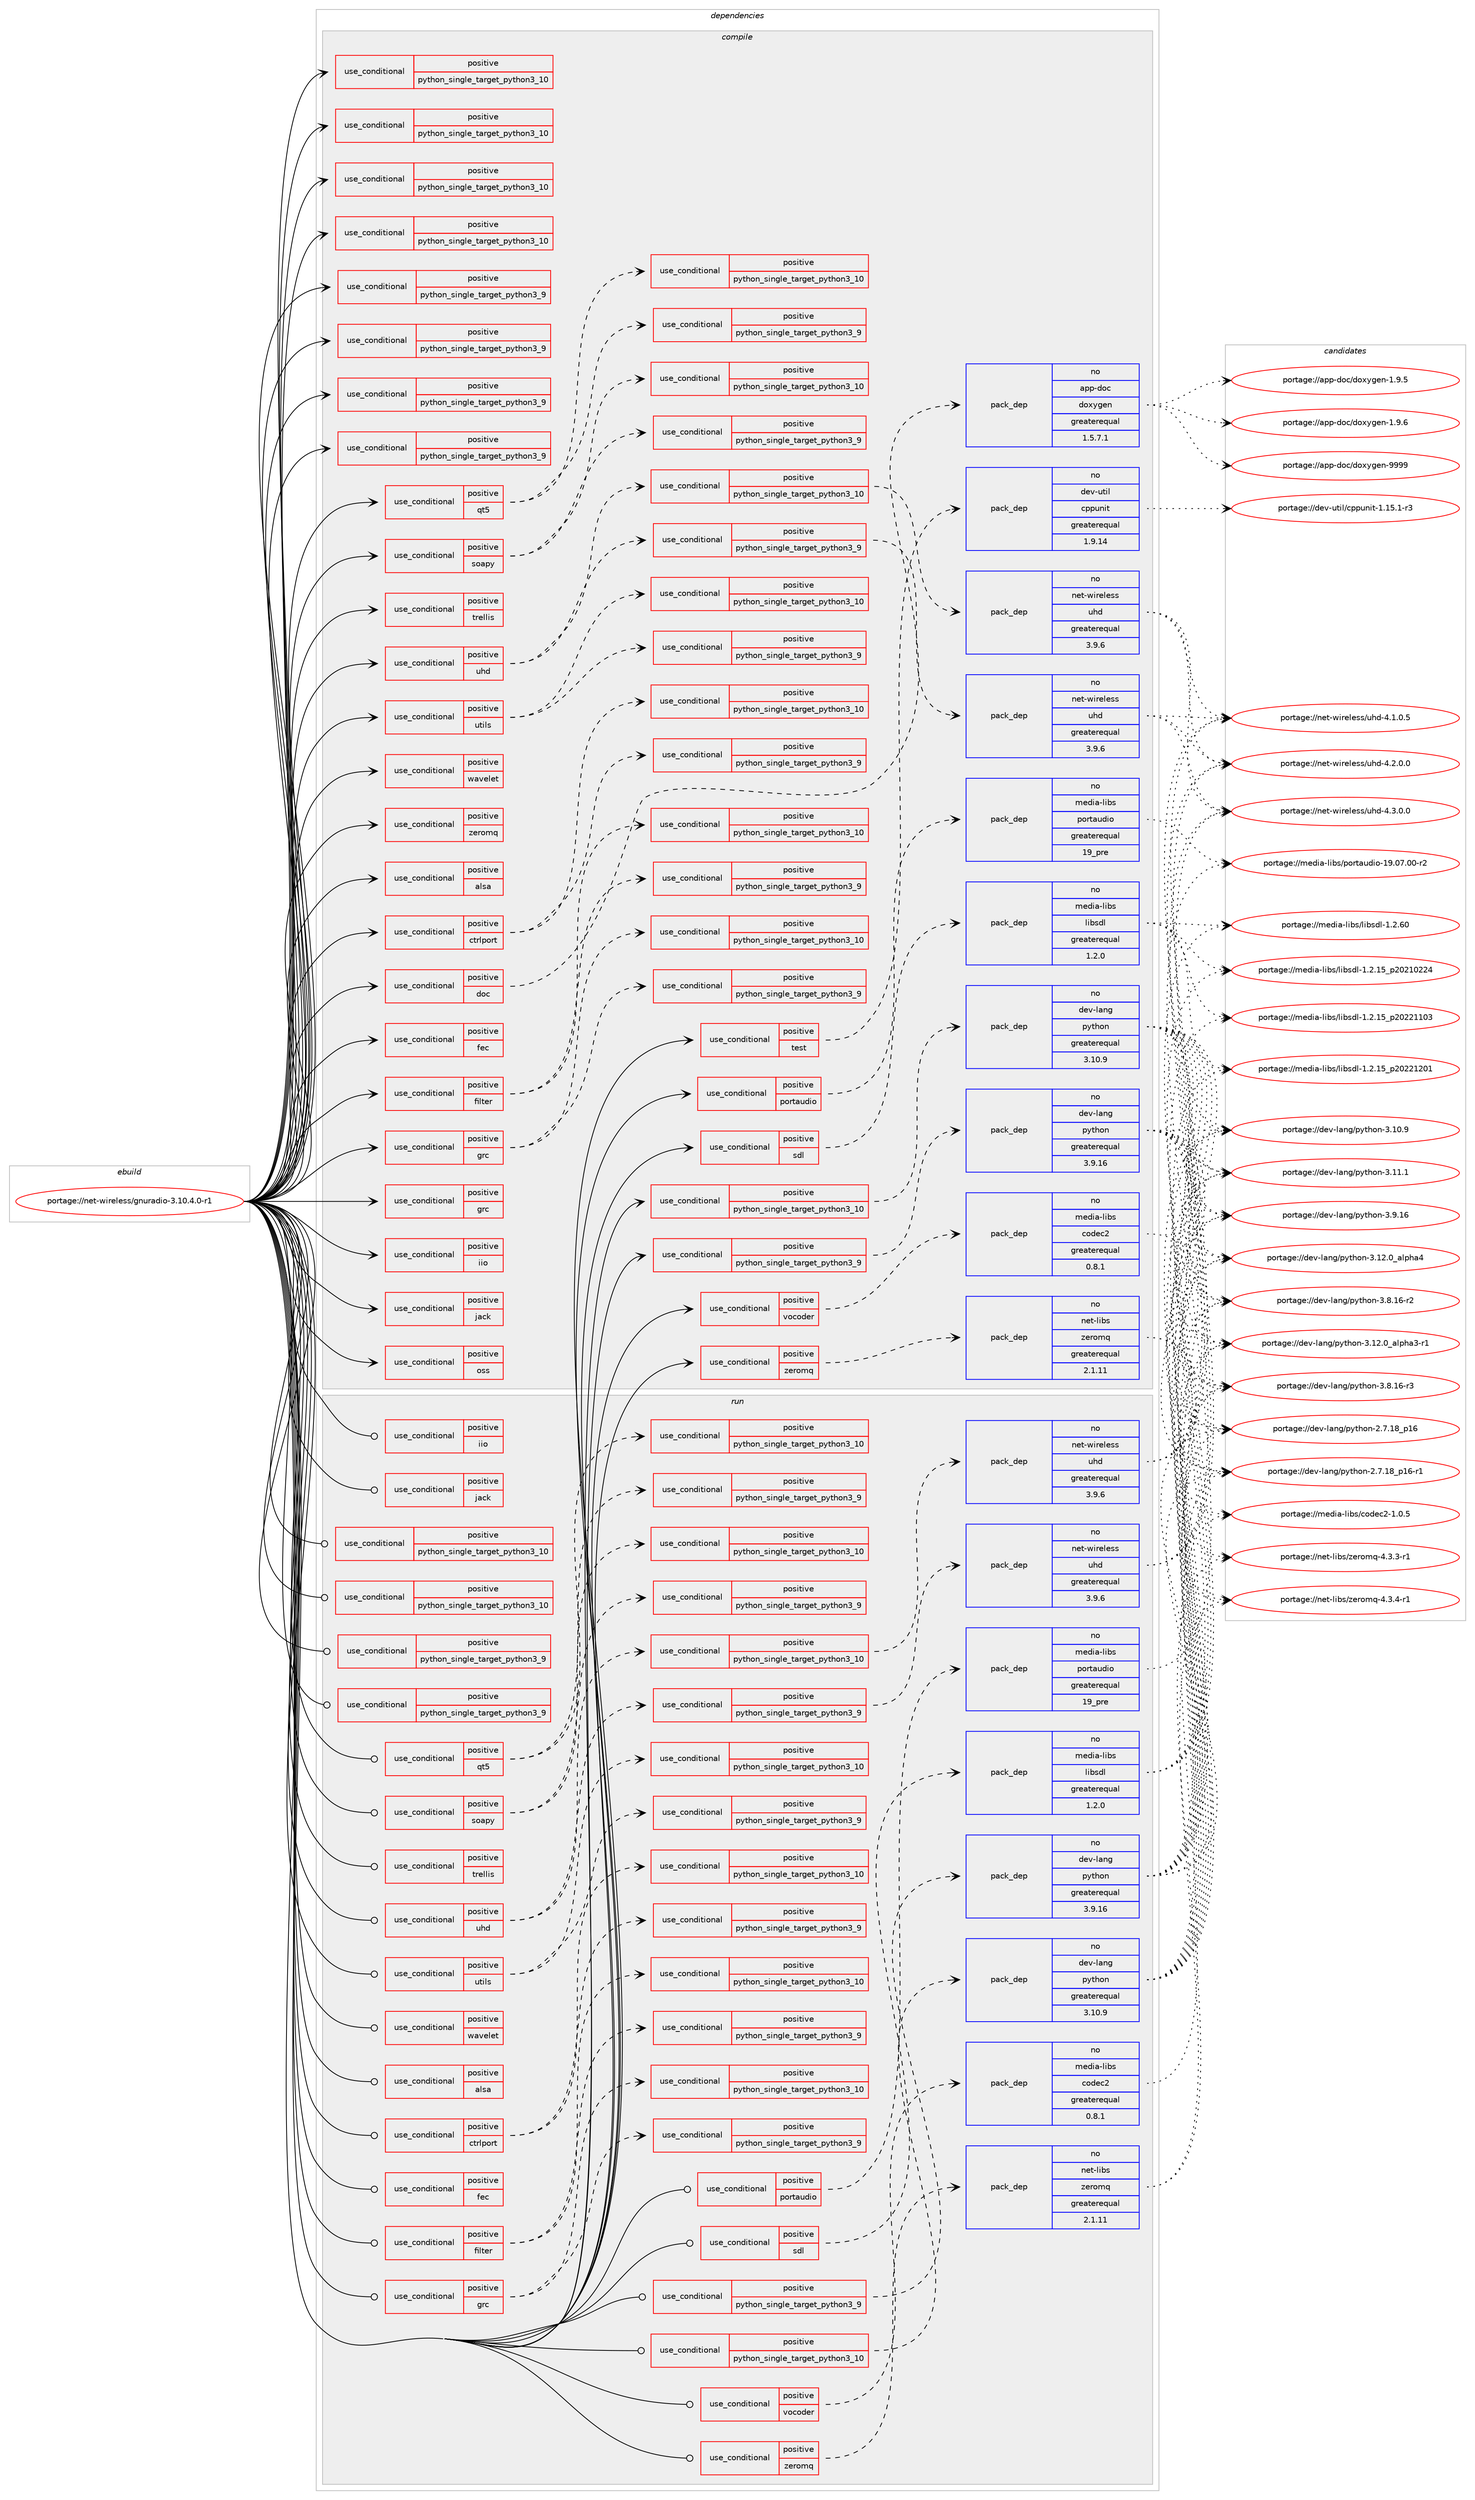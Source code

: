 digraph prolog {

# *************
# Graph options
# *************

newrank=true;
concentrate=true;
compound=true;
graph [rankdir=LR,fontname=Helvetica,fontsize=10,ranksep=1.5];#, ranksep=2.5, nodesep=0.2];
edge  [arrowhead=vee];
node  [fontname=Helvetica,fontsize=10];

# **********
# The ebuild
# **********

subgraph cluster_leftcol {
color=gray;
rank=same;
label=<<i>ebuild</i>>;
id [label="portage://net-wireless/gnuradio-3.10.4.0-r1", color=red, width=4, href="../net-wireless/gnuradio-3.10.4.0-r1.svg"];
}

# ****************
# The dependencies
# ****************

subgraph cluster_midcol {
color=gray;
label=<<i>dependencies</i>>;
subgraph cluster_compile {
fillcolor="#eeeeee";
style=filled;
label=<<i>compile</i>>;
subgraph cond350 {
dependency668 [label=<<TABLE BORDER="0" CELLBORDER="1" CELLSPACING="0" CELLPADDING="4"><TR><TD ROWSPAN="3" CELLPADDING="10">use_conditional</TD></TR><TR><TD>positive</TD></TR><TR><TD>alsa</TD></TR></TABLE>>, shape=none, color=red];
# *** BEGIN UNKNOWN DEPENDENCY TYPE (TODO) ***
# dependency668 -> package_dependency(portage://net-wireless/gnuradio-3.10.4.0-r1,install,no,media-libs,alsa-lib,none,[,,],any_same_slot,[])
# *** END UNKNOWN DEPENDENCY TYPE (TODO) ***

}
id:e -> dependency668:w [weight=20,style="solid",arrowhead="vee"];
subgraph cond351 {
dependency669 [label=<<TABLE BORDER="0" CELLBORDER="1" CELLSPACING="0" CELLPADDING="4"><TR><TD ROWSPAN="3" CELLPADDING="10">use_conditional</TD></TR><TR><TD>positive</TD></TR><TR><TD>ctrlport</TD></TR></TABLE>>, shape=none, color=red];
subgraph cond352 {
dependency670 [label=<<TABLE BORDER="0" CELLBORDER="1" CELLSPACING="0" CELLPADDING="4"><TR><TD ROWSPAN="3" CELLPADDING="10">use_conditional</TD></TR><TR><TD>positive</TD></TR><TR><TD>python_single_target_python3_9</TD></TR></TABLE>>, shape=none, color=red];
# *** BEGIN UNKNOWN DEPENDENCY TYPE (TODO) ***
# dependency670 -> package_dependency(portage://net-wireless/gnuradio-3.10.4.0-r1,install,no,dev-python,thrift,none,[,,],[],[use(enable(python_targets_python3_9),negative)])
# *** END UNKNOWN DEPENDENCY TYPE (TODO) ***

}
dependency669:e -> dependency670:w [weight=20,style="dashed",arrowhead="vee"];
subgraph cond353 {
dependency671 [label=<<TABLE BORDER="0" CELLBORDER="1" CELLSPACING="0" CELLPADDING="4"><TR><TD ROWSPAN="3" CELLPADDING="10">use_conditional</TD></TR><TR><TD>positive</TD></TR><TR><TD>python_single_target_python3_10</TD></TR></TABLE>>, shape=none, color=red];
# *** BEGIN UNKNOWN DEPENDENCY TYPE (TODO) ***
# dependency671 -> package_dependency(portage://net-wireless/gnuradio-3.10.4.0-r1,install,no,dev-python,thrift,none,[,,],[],[use(enable(python_targets_python3_10),negative)])
# *** END UNKNOWN DEPENDENCY TYPE (TODO) ***

}
dependency669:e -> dependency671:w [weight=20,style="dashed",arrowhead="vee"];
}
id:e -> dependency669:w [weight=20,style="solid",arrowhead="vee"];
subgraph cond354 {
dependency672 [label=<<TABLE BORDER="0" CELLBORDER="1" CELLSPACING="0" CELLPADDING="4"><TR><TD ROWSPAN="3" CELLPADDING="10">use_conditional</TD></TR><TR><TD>positive</TD></TR><TR><TD>doc</TD></TR></TABLE>>, shape=none, color=red];
subgraph pack304 {
dependency673 [label=<<TABLE BORDER="0" CELLBORDER="1" CELLSPACING="0" CELLPADDING="4" WIDTH="220"><TR><TD ROWSPAN="6" CELLPADDING="30">pack_dep</TD></TR><TR><TD WIDTH="110">no</TD></TR><TR><TD>app-doc</TD></TR><TR><TD>doxygen</TD></TR><TR><TD>greaterequal</TD></TR><TR><TD>1.5.7.1</TD></TR></TABLE>>, shape=none, color=blue];
}
dependency672:e -> dependency673:w [weight=20,style="dashed",arrowhead="vee"];
# *** BEGIN UNKNOWN DEPENDENCY TYPE (TODO) ***
# dependency672 -> package_dependency(portage://net-wireless/gnuradio-3.10.4.0-r1,install,no,dev-libs,mathjax,none,[,,],[],[])
# *** END UNKNOWN DEPENDENCY TYPE (TODO) ***

}
id:e -> dependency672:w [weight=20,style="solid",arrowhead="vee"];
subgraph cond355 {
dependency674 [label=<<TABLE BORDER="0" CELLBORDER="1" CELLSPACING="0" CELLPADDING="4"><TR><TD ROWSPAN="3" CELLPADDING="10">use_conditional</TD></TR><TR><TD>positive</TD></TR><TR><TD>fec</TD></TR></TABLE>>, shape=none, color=red];
# *** BEGIN UNKNOWN DEPENDENCY TYPE (TODO) ***
# dependency674 -> package_dependency(portage://net-wireless/gnuradio-3.10.4.0-r1,install,no,sci-libs,gsl,none,[,,],any_same_slot,[])
# *** END UNKNOWN DEPENDENCY TYPE (TODO) ***

# *** BEGIN UNKNOWN DEPENDENCY TYPE (TODO) ***
# dependency674 -> package_dependency(portage://net-wireless/gnuradio-3.10.4.0-r1,install,no,dev-python,scipy,none,[,,],[],[])
# *** END UNKNOWN DEPENDENCY TYPE (TODO) ***

}
id:e -> dependency674:w [weight=20,style="solid",arrowhead="vee"];
subgraph cond356 {
dependency675 [label=<<TABLE BORDER="0" CELLBORDER="1" CELLSPACING="0" CELLPADDING="4"><TR><TD ROWSPAN="3" CELLPADDING="10">use_conditional</TD></TR><TR><TD>positive</TD></TR><TR><TD>filter</TD></TR></TABLE>>, shape=none, color=red];
# *** BEGIN UNKNOWN DEPENDENCY TYPE (TODO) ***
# dependency675 -> package_dependency(portage://net-wireless/gnuradio-3.10.4.0-r1,install,no,dev-python,scipy,none,[,,],[],[])
# *** END UNKNOWN DEPENDENCY TYPE (TODO) ***

subgraph cond357 {
dependency676 [label=<<TABLE BORDER="0" CELLBORDER="1" CELLSPACING="0" CELLPADDING="4"><TR><TD ROWSPAN="3" CELLPADDING="10">use_conditional</TD></TR><TR><TD>positive</TD></TR><TR><TD>python_single_target_python3_9</TD></TR></TABLE>>, shape=none, color=red];
# *** BEGIN UNKNOWN DEPENDENCY TYPE (TODO) ***
# dependency676 -> package_dependency(portage://net-wireless/gnuradio-3.10.4.0-r1,install,no,dev-python,pyqtgraph,none,[,,],[],[use(enable(python_targets_python3_9),negative)])
# *** END UNKNOWN DEPENDENCY TYPE (TODO) ***

}
dependency675:e -> dependency676:w [weight=20,style="dashed",arrowhead="vee"];
subgraph cond358 {
dependency677 [label=<<TABLE BORDER="0" CELLBORDER="1" CELLSPACING="0" CELLPADDING="4"><TR><TD ROWSPAN="3" CELLPADDING="10">use_conditional</TD></TR><TR><TD>positive</TD></TR><TR><TD>python_single_target_python3_10</TD></TR></TABLE>>, shape=none, color=red];
# *** BEGIN UNKNOWN DEPENDENCY TYPE (TODO) ***
# dependency677 -> package_dependency(portage://net-wireless/gnuradio-3.10.4.0-r1,install,no,dev-python,pyqtgraph,none,[,,],[],[use(enable(python_targets_python3_10),negative)])
# *** END UNKNOWN DEPENDENCY TYPE (TODO) ***

}
dependency675:e -> dependency677:w [weight=20,style="dashed",arrowhead="vee"];
}
id:e -> dependency675:w [weight=20,style="solid",arrowhead="vee"];
subgraph cond359 {
dependency678 [label=<<TABLE BORDER="0" CELLBORDER="1" CELLSPACING="0" CELLPADDING="4"><TR><TD ROWSPAN="3" CELLPADDING="10">use_conditional</TD></TR><TR><TD>positive</TD></TR><TR><TD>grc</TD></TR></TABLE>>, shape=none, color=red];
subgraph cond360 {
dependency679 [label=<<TABLE BORDER="0" CELLBORDER="1" CELLSPACING="0" CELLPADDING="4"><TR><TD ROWSPAN="3" CELLPADDING="10">use_conditional</TD></TR><TR><TD>positive</TD></TR><TR><TD>python_single_target_python3_9</TD></TR></TABLE>>, shape=none, color=red];
# *** BEGIN UNKNOWN DEPENDENCY TYPE (TODO) ***
# dependency679 -> package_dependency(portage://net-wireless/gnuradio-3.10.4.0-r1,install,no,dev-python,mako,none,[,,],[],[use(enable(python_targets_python3_9),negative)])
# *** END UNKNOWN DEPENDENCY TYPE (TODO) ***

# *** BEGIN UNKNOWN DEPENDENCY TYPE (TODO) ***
# dependency679 -> package_dependency(portage://net-wireless/gnuradio-3.10.4.0-r1,install,no,dev-python,numpy,none,[,,],[],[use(enable(python_targets_python3_9),negative)])
# *** END UNKNOWN DEPENDENCY TYPE (TODO) ***

# *** BEGIN UNKNOWN DEPENDENCY TYPE (TODO) ***
# dependency679 -> package_dependency(portage://net-wireless/gnuradio-3.10.4.0-r1,install,no,dev-python,pygobject,none,[,,],[slot(3)],[use(enable(python_targets_python3_9),negative)])
# *** END UNKNOWN DEPENDENCY TYPE (TODO) ***

# *** BEGIN UNKNOWN DEPENDENCY TYPE (TODO) ***
# dependency679 -> package_dependency(portage://net-wireless/gnuradio-3.10.4.0-r1,install,no,dev-python,pyyaml,none,[,,],[],[use(enable(python_targets_python3_9),negative)])
# *** END UNKNOWN DEPENDENCY TYPE (TODO) ***

}
dependency678:e -> dependency679:w [weight=20,style="dashed",arrowhead="vee"];
subgraph cond361 {
dependency680 [label=<<TABLE BORDER="0" CELLBORDER="1" CELLSPACING="0" CELLPADDING="4"><TR><TD ROWSPAN="3" CELLPADDING="10">use_conditional</TD></TR><TR><TD>positive</TD></TR><TR><TD>python_single_target_python3_10</TD></TR></TABLE>>, shape=none, color=red];
# *** BEGIN UNKNOWN DEPENDENCY TYPE (TODO) ***
# dependency680 -> package_dependency(portage://net-wireless/gnuradio-3.10.4.0-r1,install,no,dev-python,mako,none,[,,],[],[use(enable(python_targets_python3_10),negative)])
# *** END UNKNOWN DEPENDENCY TYPE (TODO) ***

# *** BEGIN UNKNOWN DEPENDENCY TYPE (TODO) ***
# dependency680 -> package_dependency(portage://net-wireless/gnuradio-3.10.4.0-r1,install,no,dev-python,numpy,none,[,,],[],[use(enable(python_targets_python3_10),negative)])
# *** END UNKNOWN DEPENDENCY TYPE (TODO) ***

# *** BEGIN UNKNOWN DEPENDENCY TYPE (TODO) ***
# dependency680 -> package_dependency(portage://net-wireless/gnuradio-3.10.4.0-r1,install,no,dev-python,pygobject,none,[,,],[slot(3)],[use(enable(python_targets_python3_10),negative)])
# *** END UNKNOWN DEPENDENCY TYPE (TODO) ***

# *** BEGIN UNKNOWN DEPENDENCY TYPE (TODO) ***
# dependency680 -> package_dependency(portage://net-wireless/gnuradio-3.10.4.0-r1,install,no,dev-python,pyyaml,none,[,,],[],[use(enable(python_targets_python3_10),negative)])
# *** END UNKNOWN DEPENDENCY TYPE (TODO) ***

}
dependency678:e -> dependency680:w [weight=20,style="dashed",arrowhead="vee"];
# *** BEGIN UNKNOWN DEPENDENCY TYPE (TODO) ***
# dependency678 -> package_dependency(portage://net-wireless/gnuradio-3.10.4.0-r1,install,no,x11-libs,gtk+,none,[,,],[slot(3)],[use(enable(introspection),none)])
# *** END UNKNOWN DEPENDENCY TYPE (TODO) ***

# *** BEGIN UNKNOWN DEPENDENCY TYPE (TODO) ***
# dependency678 -> package_dependency(portage://net-wireless/gnuradio-3.10.4.0-r1,install,no,x11-libs,pango,none,[,,],[],[use(enable(introspection),none)])
# *** END UNKNOWN DEPENDENCY TYPE (TODO) ***

}
id:e -> dependency678:w [weight=20,style="solid",arrowhead="vee"];
subgraph cond362 {
dependency681 [label=<<TABLE BORDER="0" CELLBORDER="1" CELLSPACING="0" CELLPADDING="4"><TR><TD ROWSPAN="3" CELLPADDING="10">use_conditional</TD></TR><TR><TD>positive</TD></TR><TR><TD>grc</TD></TR></TABLE>>, shape=none, color=red];
# *** BEGIN UNKNOWN DEPENDENCY TYPE (TODO) ***
# dependency681 -> package_dependency(portage://net-wireless/gnuradio-3.10.4.0-r1,install,no,x11-misc,xdg-utils,none,[,,],[],[])
# *** END UNKNOWN DEPENDENCY TYPE (TODO) ***

}
id:e -> dependency681:w [weight=20,style="solid",arrowhead="vee"];
subgraph cond363 {
dependency682 [label=<<TABLE BORDER="0" CELLBORDER="1" CELLSPACING="0" CELLPADDING="4"><TR><TD ROWSPAN="3" CELLPADDING="10">use_conditional</TD></TR><TR><TD>positive</TD></TR><TR><TD>iio</TD></TR></TABLE>>, shape=none, color=red];
# *** BEGIN UNKNOWN DEPENDENCY TYPE (TODO) ***
# dependency682 -> package_dependency(portage://net-wireless/gnuradio-3.10.4.0-r1,install,no,net-libs,libiio,none,[,,],any_same_slot,[])
# *** END UNKNOWN DEPENDENCY TYPE (TODO) ***

# *** BEGIN UNKNOWN DEPENDENCY TYPE (TODO) ***
# dependency682 -> package_dependency(portage://net-wireless/gnuradio-3.10.4.0-r1,install,no,net-libs,libad9361-iio,none,[,,],any_same_slot,[])
# *** END UNKNOWN DEPENDENCY TYPE (TODO) ***

# *** BEGIN UNKNOWN DEPENDENCY TYPE (TODO) ***
# dependency682 -> package_dependency(portage://net-wireless/gnuradio-3.10.4.0-r1,install,weak,net-wireless,gr-iio,none,[,,],[],[])
# *** END UNKNOWN DEPENDENCY TYPE (TODO) ***

}
id:e -> dependency682:w [weight=20,style="solid",arrowhead="vee"];
subgraph cond364 {
dependency683 [label=<<TABLE BORDER="0" CELLBORDER="1" CELLSPACING="0" CELLPADDING="4"><TR><TD ROWSPAN="3" CELLPADDING="10">use_conditional</TD></TR><TR><TD>positive</TD></TR><TR><TD>jack</TD></TR></TABLE>>, shape=none, color=red];
# *** BEGIN UNKNOWN DEPENDENCY TYPE (TODO) ***
# dependency683 -> package_dependency(portage://net-wireless/gnuradio-3.10.4.0-r1,install,no,virtual,jack,none,[,,],[],[])
# *** END UNKNOWN DEPENDENCY TYPE (TODO) ***

}
id:e -> dependency683:w [weight=20,style="solid",arrowhead="vee"];
subgraph cond365 {
dependency684 [label=<<TABLE BORDER="0" CELLBORDER="1" CELLSPACING="0" CELLPADDING="4"><TR><TD ROWSPAN="3" CELLPADDING="10">use_conditional</TD></TR><TR><TD>positive</TD></TR><TR><TD>oss</TD></TR></TABLE>>, shape=none, color=red];
# *** BEGIN UNKNOWN DEPENDENCY TYPE (TODO) ***
# dependency684 -> package_dependency(portage://net-wireless/gnuradio-3.10.4.0-r1,install,no,virtual,os-headers,none,[,,],[],[])
# *** END UNKNOWN DEPENDENCY TYPE (TODO) ***

}
id:e -> dependency684:w [weight=20,style="solid",arrowhead="vee"];
subgraph cond366 {
dependency685 [label=<<TABLE BORDER="0" CELLBORDER="1" CELLSPACING="0" CELLPADDING="4"><TR><TD ROWSPAN="3" CELLPADDING="10">use_conditional</TD></TR><TR><TD>positive</TD></TR><TR><TD>portaudio</TD></TR></TABLE>>, shape=none, color=red];
subgraph pack305 {
dependency686 [label=<<TABLE BORDER="0" CELLBORDER="1" CELLSPACING="0" CELLPADDING="4" WIDTH="220"><TR><TD ROWSPAN="6" CELLPADDING="30">pack_dep</TD></TR><TR><TD WIDTH="110">no</TD></TR><TR><TD>media-libs</TD></TR><TR><TD>portaudio</TD></TR><TR><TD>greaterequal</TD></TR><TR><TD>19_pre</TD></TR></TABLE>>, shape=none, color=blue];
}
dependency685:e -> dependency686:w [weight=20,style="dashed",arrowhead="vee"];
}
id:e -> dependency685:w [weight=20,style="solid",arrowhead="vee"];
subgraph cond367 {
dependency687 [label=<<TABLE BORDER="0" CELLBORDER="1" CELLSPACING="0" CELLPADDING="4"><TR><TD ROWSPAN="3" CELLPADDING="10">use_conditional</TD></TR><TR><TD>positive</TD></TR><TR><TD>python_single_target_python3_10</TD></TR></TABLE>>, shape=none, color=red];
subgraph pack306 {
dependency688 [label=<<TABLE BORDER="0" CELLBORDER="1" CELLSPACING="0" CELLPADDING="4" WIDTH="220"><TR><TD ROWSPAN="6" CELLPADDING="30">pack_dep</TD></TR><TR><TD WIDTH="110">no</TD></TR><TR><TD>dev-lang</TD></TR><TR><TD>python</TD></TR><TR><TD>greaterequal</TD></TR><TR><TD>3.10.9</TD></TR></TABLE>>, shape=none, color=blue];
}
dependency687:e -> dependency688:w [weight=20,style="dashed",arrowhead="vee"];
}
id:e -> dependency687:w [weight=20,style="solid",arrowhead="vee"];
subgraph cond368 {
dependency689 [label=<<TABLE BORDER="0" CELLBORDER="1" CELLSPACING="0" CELLPADDING="4"><TR><TD ROWSPAN="3" CELLPADDING="10">use_conditional</TD></TR><TR><TD>positive</TD></TR><TR><TD>python_single_target_python3_10</TD></TR></TABLE>>, shape=none, color=red];
# *** BEGIN UNKNOWN DEPENDENCY TYPE (TODO) ***
# dependency689 -> package_dependency(portage://net-wireless/gnuradio-3.10.4.0-r1,install,no,dev-libs,boost,none,[,,],any_same_slot,[use(enable(python),none),use(enable(python_targets_python3_10),negative)])
# *** END UNKNOWN DEPENDENCY TYPE (TODO) ***

}
id:e -> dependency689:w [weight=20,style="solid",arrowhead="vee"];
subgraph cond369 {
dependency690 [label=<<TABLE BORDER="0" CELLBORDER="1" CELLSPACING="0" CELLPADDING="4"><TR><TD ROWSPAN="3" CELLPADDING="10">use_conditional</TD></TR><TR><TD>positive</TD></TR><TR><TD>python_single_target_python3_10</TD></TR></TABLE>>, shape=none, color=red];
# *** BEGIN UNKNOWN DEPENDENCY TYPE (TODO) ***
# dependency690 -> package_dependency(portage://net-wireless/gnuradio-3.10.4.0-r1,install,no,dev-python,jsonschema,none,[,,],[],[use(enable(python_targets_python3_10),negative)])
# *** END UNKNOWN DEPENDENCY TYPE (TODO) ***

}
id:e -> dependency690:w [weight=20,style="solid",arrowhead="vee"];
subgraph cond370 {
dependency691 [label=<<TABLE BORDER="0" CELLBORDER="1" CELLSPACING="0" CELLPADDING="4"><TR><TD ROWSPAN="3" CELLPADDING="10">use_conditional</TD></TR><TR><TD>positive</TD></TR><TR><TD>python_single_target_python3_10</TD></TR></TABLE>>, shape=none, color=red];
# *** BEGIN UNKNOWN DEPENDENCY TYPE (TODO) ***
# dependency691 -> package_dependency(portage://net-wireless/gnuradio-3.10.4.0-r1,install,no,dev-python,pybind11,none,[,,],[],[use(enable(python_targets_python3_10),negative)])
# *** END UNKNOWN DEPENDENCY TYPE (TODO) ***

}
id:e -> dependency691:w [weight=20,style="solid",arrowhead="vee"];
subgraph cond371 {
dependency692 [label=<<TABLE BORDER="0" CELLBORDER="1" CELLSPACING="0" CELLPADDING="4"><TR><TD ROWSPAN="3" CELLPADDING="10">use_conditional</TD></TR><TR><TD>positive</TD></TR><TR><TD>python_single_target_python3_10</TD></TR></TABLE>>, shape=none, color=red];
# *** BEGIN UNKNOWN DEPENDENCY TYPE (TODO) ***
# dependency692 -> package_dependency(portage://net-wireless/gnuradio-3.10.4.0-r1,install,no,dev-python,pygccxml,none,[,,],[],[use(enable(python_targets_python3_10),negative)])
# *** END UNKNOWN DEPENDENCY TYPE (TODO) ***

}
id:e -> dependency692:w [weight=20,style="solid",arrowhead="vee"];
subgraph cond372 {
dependency693 [label=<<TABLE BORDER="0" CELLBORDER="1" CELLSPACING="0" CELLPADDING="4"><TR><TD ROWSPAN="3" CELLPADDING="10">use_conditional</TD></TR><TR><TD>positive</TD></TR><TR><TD>python_single_target_python3_9</TD></TR></TABLE>>, shape=none, color=red];
subgraph pack307 {
dependency694 [label=<<TABLE BORDER="0" CELLBORDER="1" CELLSPACING="0" CELLPADDING="4" WIDTH="220"><TR><TD ROWSPAN="6" CELLPADDING="30">pack_dep</TD></TR><TR><TD WIDTH="110">no</TD></TR><TR><TD>dev-lang</TD></TR><TR><TD>python</TD></TR><TR><TD>greaterequal</TD></TR><TR><TD>3.9.16</TD></TR></TABLE>>, shape=none, color=blue];
}
dependency693:e -> dependency694:w [weight=20,style="dashed",arrowhead="vee"];
}
id:e -> dependency693:w [weight=20,style="solid",arrowhead="vee"];
subgraph cond373 {
dependency695 [label=<<TABLE BORDER="0" CELLBORDER="1" CELLSPACING="0" CELLPADDING="4"><TR><TD ROWSPAN="3" CELLPADDING="10">use_conditional</TD></TR><TR><TD>positive</TD></TR><TR><TD>python_single_target_python3_9</TD></TR></TABLE>>, shape=none, color=red];
# *** BEGIN UNKNOWN DEPENDENCY TYPE (TODO) ***
# dependency695 -> package_dependency(portage://net-wireless/gnuradio-3.10.4.0-r1,install,no,dev-libs,boost,none,[,,],any_same_slot,[use(enable(python),none),use(enable(python_targets_python3_9),negative)])
# *** END UNKNOWN DEPENDENCY TYPE (TODO) ***

}
id:e -> dependency695:w [weight=20,style="solid",arrowhead="vee"];
subgraph cond374 {
dependency696 [label=<<TABLE BORDER="0" CELLBORDER="1" CELLSPACING="0" CELLPADDING="4"><TR><TD ROWSPAN="3" CELLPADDING="10">use_conditional</TD></TR><TR><TD>positive</TD></TR><TR><TD>python_single_target_python3_9</TD></TR></TABLE>>, shape=none, color=red];
# *** BEGIN UNKNOWN DEPENDENCY TYPE (TODO) ***
# dependency696 -> package_dependency(portage://net-wireless/gnuradio-3.10.4.0-r1,install,no,dev-python,jsonschema,none,[,,],[],[use(enable(python_targets_python3_9),negative)])
# *** END UNKNOWN DEPENDENCY TYPE (TODO) ***

}
id:e -> dependency696:w [weight=20,style="solid",arrowhead="vee"];
subgraph cond375 {
dependency697 [label=<<TABLE BORDER="0" CELLBORDER="1" CELLSPACING="0" CELLPADDING="4"><TR><TD ROWSPAN="3" CELLPADDING="10">use_conditional</TD></TR><TR><TD>positive</TD></TR><TR><TD>python_single_target_python3_9</TD></TR></TABLE>>, shape=none, color=red];
# *** BEGIN UNKNOWN DEPENDENCY TYPE (TODO) ***
# dependency697 -> package_dependency(portage://net-wireless/gnuradio-3.10.4.0-r1,install,no,dev-python,pybind11,none,[,,],[],[use(enable(python_targets_python3_9),negative)])
# *** END UNKNOWN DEPENDENCY TYPE (TODO) ***

}
id:e -> dependency697:w [weight=20,style="solid",arrowhead="vee"];
subgraph cond376 {
dependency698 [label=<<TABLE BORDER="0" CELLBORDER="1" CELLSPACING="0" CELLPADDING="4"><TR><TD ROWSPAN="3" CELLPADDING="10">use_conditional</TD></TR><TR><TD>positive</TD></TR><TR><TD>python_single_target_python3_9</TD></TR></TABLE>>, shape=none, color=red];
# *** BEGIN UNKNOWN DEPENDENCY TYPE (TODO) ***
# dependency698 -> package_dependency(portage://net-wireless/gnuradio-3.10.4.0-r1,install,no,dev-python,pygccxml,none,[,,],[],[use(enable(python_targets_python3_9),negative)])
# *** END UNKNOWN DEPENDENCY TYPE (TODO) ***

}
id:e -> dependency698:w [weight=20,style="solid",arrowhead="vee"];
subgraph cond377 {
dependency699 [label=<<TABLE BORDER="0" CELLBORDER="1" CELLSPACING="0" CELLPADDING="4"><TR><TD ROWSPAN="3" CELLPADDING="10">use_conditional</TD></TR><TR><TD>positive</TD></TR><TR><TD>qt5</TD></TR></TABLE>>, shape=none, color=red];
subgraph cond378 {
dependency700 [label=<<TABLE BORDER="0" CELLBORDER="1" CELLSPACING="0" CELLPADDING="4"><TR><TD ROWSPAN="3" CELLPADDING="10">use_conditional</TD></TR><TR><TD>positive</TD></TR><TR><TD>python_single_target_python3_9</TD></TR></TABLE>>, shape=none, color=red];
# *** BEGIN UNKNOWN DEPENDENCY TYPE (TODO) ***
# dependency700 -> package_dependency(portage://net-wireless/gnuradio-3.10.4.0-r1,install,no,dev-python,PyQt5,none,[,,],[],[use(enable(opengl),none),use(enable(python_targets_python3_9),negative)])
# *** END UNKNOWN DEPENDENCY TYPE (TODO) ***

}
dependency699:e -> dependency700:w [weight=20,style="dashed",arrowhead="vee"];
subgraph cond379 {
dependency701 [label=<<TABLE BORDER="0" CELLBORDER="1" CELLSPACING="0" CELLPADDING="4"><TR><TD ROWSPAN="3" CELLPADDING="10">use_conditional</TD></TR><TR><TD>positive</TD></TR><TR><TD>python_single_target_python3_10</TD></TR></TABLE>>, shape=none, color=red];
# *** BEGIN UNKNOWN DEPENDENCY TYPE (TODO) ***
# dependency701 -> package_dependency(portage://net-wireless/gnuradio-3.10.4.0-r1,install,no,dev-python,PyQt5,none,[,,],[],[use(enable(opengl),none),use(enable(python_targets_python3_10),negative)])
# *** END UNKNOWN DEPENDENCY TYPE (TODO) ***

}
dependency699:e -> dependency701:w [weight=20,style="dashed",arrowhead="vee"];
# *** BEGIN UNKNOWN DEPENDENCY TYPE (TODO) ***
# dependency699 -> package_dependency(portage://net-wireless/gnuradio-3.10.4.0-r1,install,no,dev-qt,qtcore,none,[,,],[slot(5)],[])
# *** END UNKNOWN DEPENDENCY TYPE (TODO) ***

# *** BEGIN UNKNOWN DEPENDENCY TYPE (TODO) ***
# dependency699 -> package_dependency(portage://net-wireless/gnuradio-3.10.4.0-r1,install,no,dev-qt,qtgui,none,[,,],[slot(5)],[])
# *** END UNKNOWN DEPENDENCY TYPE (TODO) ***

# *** BEGIN UNKNOWN DEPENDENCY TYPE (TODO) ***
# dependency699 -> package_dependency(portage://net-wireless/gnuradio-3.10.4.0-r1,install,no,x11-libs,qwt,none,[,,],[slot(6)],[use(enable(qt5),positive)])
# *** END UNKNOWN DEPENDENCY TYPE (TODO) ***

# *** BEGIN UNKNOWN DEPENDENCY TYPE (TODO) ***
# dependency699 -> package_dependency(portage://net-wireless/gnuradio-3.10.4.0-r1,install,no,dev-qt,qtwidgets,none,[,,],[slot(5)],[])
# *** END UNKNOWN DEPENDENCY TYPE (TODO) ***

}
id:e -> dependency699:w [weight=20,style="solid",arrowhead="vee"];
subgraph cond380 {
dependency702 [label=<<TABLE BORDER="0" CELLBORDER="1" CELLSPACING="0" CELLPADDING="4"><TR><TD ROWSPAN="3" CELLPADDING="10">use_conditional</TD></TR><TR><TD>positive</TD></TR><TR><TD>sdl</TD></TR></TABLE>>, shape=none, color=red];
subgraph pack308 {
dependency703 [label=<<TABLE BORDER="0" CELLBORDER="1" CELLSPACING="0" CELLPADDING="4" WIDTH="220"><TR><TD ROWSPAN="6" CELLPADDING="30">pack_dep</TD></TR><TR><TD WIDTH="110">no</TD></TR><TR><TD>media-libs</TD></TR><TR><TD>libsdl</TD></TR><TR><TD>greaterequal</TD></TR><TR><TD>1.2.0</TD></TR></TABLE>>, shape=none, color=blue];
}
dependency702:e -> dependency703:w [weight=20,style="dashed",arrowhead="vee"];
}
id:e -> dependency702:w [weight=20,style="solid",arrowhead="vee"];
subgraph cond381 {
dependency704 [label=<<TABLE BORDER="0" CELLBORDER="1" CELLSPACING="0" CELLPADDING="4"><TR><TD ROWSPAN="3" CELLPADDING="10">use_conditional</TD></TR><TR><TD>positive</TD></TR><TR><TD>soapy</TD></TR></TABLE>>, shape=none, color=red];
subgraph cond382 {
dependency705 [label=<<TABLE BORDER="0" CELLBORDER="1" CELLSPACING="0" CELLPADDING="4"><TR><TD ROWSPAN="3" CELLPADDING="10">use_conditional</TD></TR><TR><TD>positive</TD></TR><TR><TD>python_single_target_python3_9</TD></TR></TABLE>>, shape=none, color=red];
# *** BEGIN UNKNOWN DEPENDENCY TYPE (TODO) ***
# dependency705 -> package_dependency(portage://net-wireless/gnuradio-3.10.4.0-r1,install,no,net-wireless,soapysdr,none,[,,],[],[use(enable(python_targets_python3_9),negative)])
# *** END UNKNOWN DEPENDENCY TYPE (TODO) ***

}
dependency704:e -> dependency705:w [weight=20,style="dashed",arrowhead="vee"];
subgraph cond383 {
dependency706 [label=<<TABLE BORDER="0" CELLBORDER="1" CELLSPACING="0" CELLPADDING="4"><TR><TD ROWSPAN="3" CELLPADDING="10">use_conditional</TD></TR><TR><TD>positive</TD></TR><TR><TD>python_single_target_python3_10</TD></TR></TABLE>>, shape=none, color=red];
# *** BEGIN UNKNOWN DEPENDENCY TYPE (TODO) ***
# dependency706 -> package_dependency(portage://net-wireless/gnuradio-3.10.4.0-r1,install,no,net-wireless,soapysdr,none,[,,],[],[use(enable(python_targets_python3_10),negative)])
# *** END UNKNOWN DEPENDENCY TYPE (TODO) ***

}
dependency704:e -> dependency706:w [weight=20,style="dashed",arrowhead="vee"];
}
id:e -> dependency704:w [weight=20,style="solid",arrowhead="vee"];
subgraph cond384 {
dependency707 [label=<<TABLE BORDER="0" CELLBORDER="1" CELLSPACING="0" CELLPADDING="4"><TR><TD ROWSPAN="3" CELLPADDING="10">use_conditional</TD></TR><TR><TD>positive</TD></TR><TR><TD>test</TD></TR></TABLE>>, shape=none, color=red];
subgraph pack309 {
dependency708 [label=<<TABLE BORDER="0" CELLBORDER="1" CELLSPACING="0" CELLPADDING="4" WIDTH="220"><TR><TD ROWSPAN="6" CELLPADDING="30">pack_dep</TD></TR><TR><TD WIDTH="110">no</TD></TR><TR><TD>dev-util</TD></TR><TR><TD>cppunit</TD></TR><TR><TD>greaterequal</TD></TR><TR><TD>1.9.14</TD></TR></TABLE>>, shape=none, color=blue];
}
dependency707:e -> dependency708:w [weight=20,style="dashed",arrowhead="vee"];
}
id:e -> dependency707:w [weight=20,style="solid",arrowhead="vee"];
subgraph cond385 {
dependency709 [label=<<TABLE BORDER="0" CELLBORDER="1" CELLSPACING="0" CELLPADDING="4"><TR><TD ROWSPAN="3" CELLPADDING="10">use_conditional</TD></TR><TR><TD>positive</TD></TR><TR><TD>trellis</TD></TR></TABLE>>, shape=none, color=red];
# *** BEGIN UNKNOWN DEPENDENCY TYPE (TODO) ***
# dependency709 -> package_dependency(portage://net-wireless/gnuradio-3.10.4.0-r1,install,no,dev-python,scipy,none,[,,],[],[])
# *** END UNKNOWN DEPENDENCY TYPE (TODO) ***

}
id:e -> dependency709:w [weight=20,style="solid",arrowhead="vee"];
subgraph cond386 {
dependency710 [label=<<TABLE BORDER="0" CELLBORDER="1" CELLSPACING="0" CELLPADDING="4"><TR><TD ROWSPAN="3" CELLPADDING="10">use_conditional</TD></TR><TR><TD>positive</TD></TR><TR><TD>uhd</TD></TR></TABLE>>, shape=none, color=red];
subgraph cond387 {
dependency711 [label=<<TABLE BORDER="0" CELLBORDER="1" CELLSPACING="0" CELLPADDING="4"><TR><TD ROWSPAN="3" CELLPADDING="10">use_conditional</TD></TR><TR><TD>positive</TD></TR><TR><TD>python_single_target_python3_9</TD></TR></TABLE>>, shape=none, color=red];
subgraph pack310 {
dependency712 [label=<<TABLE BORDER="0" CELLBORDER="1" CELLSPACING="0" CELLPADDING="4" WIDTH="220"><TR><TD ROWSPAN="6" CELLPADDING="30">pack_dep</TD></TR><TR><TD WIDTH="110">no</TD></TR><TR><TD>net-wireless</TD></TR><TR><TD>uhd</TD></TR><TR><TD>greaterequal</TD></TR><TR><TD>3.9.6</TD></TR></TABLE>>, shape=none, color=blue];
}
dependency711:e -> dependency712:w [weight=20,style="dashed",arrowhead="vee"];
}
dependency710:e -> dependency711:w [weight=20,style="dashed",arrowhead="vee"];
subgraph cond388 {
dependency713 [label=<<TABLE BORDER="0" CELLBORDER="1" CELLSPACING="0" CELLPADDING="4"><TR><TD ROWSPAN="3" CELLPADDING="10">use_conditional</TD></TR><TR><TD>positive</TD></TR><TR><TD>python_single_target_python3_10</TD></TR></TABLE>>, shape=none, color=red];
subgraph pack311 {
dependency714 [label=<<TABLE BORDER="0" CELLBORDER="1" CELLSPACING="0" CELLPADDING="4" WIDTH="220"><TR><TD ROWSPAN="6" CELLPADDING="30">pack_dep</TD></TR><TR><TD WIDTH="110">no</TD></TR><TR><TD>net-wireless</TD></TR><TR><TD>uhd</TD></TR><TR><TD>greaterequal</TD></TR><TR><TD>3.9.6</TD></TR></TABLE>>, shape=none, color=blue];
}
dependency713:e -> dependency714:w [weight=20,style="dashed",arrowhead="vee"];
}
dependency710:e -> dependency713:w [weight=20,style="dashed",arrowhead="vee"];
}
id:e -> dependency710:w [weight=20,style="solid",arrowhead="vee"];
subgraph cond389 {
dependency715 [label=<<TABLE BORDER="0" CELLBORDER="1" CELLSPACING="0" CELLPADDING="4"><TR><TD ROWSPAN="3" CELLPADDING="10">use_conditional</TD></TR><TR><TD>positive</TD></TR><TR><TD>utils</TD></TR></TABLE>>, shape=none, color=red];
subgraph cond390 {
dependency716 [label=<<TABLE BORDER="0" CELLBORDER="1" CELLSPACING="0" CELLPADDING="4"><TR><TD ROWSPAN="3" CELLPADDING="10">use_conditional</TD></TR><TR><TD>positive</TD></TR><TR><TD>python_single_target_python3_9</TD></TR></TABLE>>, shape=none, color=red];
# *** BEGIN UNKNOWN DEPENDENCY TYPE (TODO) ***
# dependency716 -> package_dependency(portage://net-wireless/gnuradio-3.10.4.0-r1,install,no,dev-python,click,none,[,,],[],[use(enable(python_targets_python3_9),negative)])
# *** END UNKNOWN DEPENDENCY TYPE (TODO) ***

# *** BEGIN UNKNOWN DEPENDENCY TYPE (TODO) ***
# dependency716 -> package_dependency(portage://net-wireless/gnuradio-3.10.4.0-r1,install,no,dev-python,click-plugins,none,[,,],[],[use(enable(python_targets_python3_9),negative)])
# *** END UNKNOWN DEPENDENCY TYPE (TODO) ***

# *** BEGIN UNKNOWN DEPENDENCY TYPE (TODO) ***
# dependency716 -> package_dependency(portage://net-wireless/gnuradio-3.10.4.0-r1,install,no,dev-python,mako,none,[,,],[],[use(enable(python_targets_python3_9),negative)])
# *** END UNKNOWN DEPENDENCY TYPE (TODO) ***

# *** BEGIN UNKNOWN DEPENDENCY TYPE (TODO) ***
# dependency716 -> package_dependency(portage://net-wireless/gnuradio-3.10.4.0-r1,install,no,dev-python,matplotlib,none,[,,],[],[use(enable(python_targets_python3_9),negative)])
# *** END UNKNOWN DEPENDENCY TYPE (TODO) ***

}
dependency715:e -> dependency716:w [weight=20,style="dashed",arrowhead="vee"];
subgraph cond391 {
dependency717 [label=<<TABLE BORDER="0" CELLBORDER="1" CELLSPACING="0" CELLPADDING="4"><TR><TD ROWSPAN="3" CELLPADDING="10">use_conditional</TD></TR><TR><TD>positive</TD></TR><TR><TD>python_single_target_python3_10</TD></TR></TABLE>>, shape=none, color=red];
# *** BEGIN UNKNOWN DEPENDENCY TYPE (TODO) ***
# dependency717 -> package_dependency(portage://net-wireless/gnuradio-3.10.4.0-r1,install,no,dev-python,click,none,[,,],[],[use(enable(python_targets_python3_10),negative)])
# *** END UNKNOWN DEPENDENCY TYPE (TODO) ***

# *** BEGIN UNKNOWN DEPENDENCY TYPE (TODO) ***
# dependency717 -> package_dependency(portage://net-wireless/gnuradio-3.10.4.0-r1,install,no,dev-python,click-plugins,none,[,,],[],[use(enable(python_targets_python3_10),negative)])
# *** END UNKNOWN DEPENDENCY TYPE (TODO) ***

# *** BEGIN UNKNOWN DEPENDENCY TYPE (TODO) ***
# dependency717 -> package_dependency(portage://net-wireless/gnuradio-3.10.4.0-r1,install,no,dev-python,mako,none,[,,],[],[use(enable(python_targets_python3_10),negative)])
# *** END UNKNOWN DEPENDENCY TYPE (TODO) ***

# *** BEGIN UNKNOWN DEPENDENCY TYPE (TODO) ***
# dependency717 -> package_dependency(portage://net-wireless/gnuradio-3.10.4.0-r1,install,no,dev-python,matplotlib,none,[,,],[],[use(enable(python_targets_python3_10),negative)])
# *** END UNKNOWN DEPENDENCY TYPE (TODO) ***

}
dependency715:e -> dependency717:w [weight=20,style="dashed",arrowhead="vee"];
}
id:e -> dependency715:w [weight=20,style="solid",arrowhead="vee"];
subgraph cond392 {
dependency718 [label=<<TABLE BORDER="0" CELLBORDER="1" CELLSPACING="0" CELLPADDING="4"><TR><TD ROWSPAN="3" CELLPADDING="10">use_conditional</TD></TR><TR><TD>positive</TD></TR><TR><TD>vocoder</TD></TR></TABLE>>, shape=none, color=red];
# *** BEGIN UNKNOWN DEPENDENCY TYPE (TODO) ***
# dependency718 -> package_dependency(portage://net-wireless/gnuradio-3.10.4.0-r1,install,no,media-sound,gsm,none,[,,],[],[])
# *** END UNKNOWN DEPENDENCY TYPE (TODO) ***

subgraph pack312 {
dependency719 [label=<<TABLE BORDER="0" CELLBORDER="1" CELLSPACING="0" CELLPADDING="4" WIDTH="220"><TR><TD ROWSPAN="6" CELLPADDING="30">pack_dep</TD></TR><TR><TD WIDTH="110">no</TD></TR><TR><TD>media-libs</TD></TR><TR><TD>codec2</TD></TR><TR><TD>greaterequal</TD></TR><TR><TD>0.8.1</TD></TR></TABLE>>, shape=none, color=blue];
}
dependency718:e -> dependency719:w [weight=20,style="dashed",arrowhead="vee"];
}
id:e -> dependency718:w [weight=20,style="solid",arrowhead="vee"];
subgraph cond393 {
dependency720 [label=<<TABLE BORDER="0" CELLBORDER="1" CELLSPACING="0" CELLPADDING="4"><TR><TD ROWSPAN="3" CELLPADDING="10">use_conditional</TD></TR><TR><TD>positive</TD></TR><TR><TD>wavelet</TD></TR></TABLE>>, shape=none, color=red];
# *** BEGIN UNKNOWN DEPENDENCY TYPE (TODO) ***
# dependency720 -> package_dependency(portage://net-wireless/gnuradio-3.10.4.0-r1,install,no,sci-libs,gsl,none,[,,],any_same_slot,[])
# *** END UNKNOWN DEPENDENCY TYPE (TODO) ***

# *** BEGIN UNKNOWN DEPENDENCY TYPE (TODO) ***
# dependency720 -> package_dependency(portage://net-wireless/gnuradio-3.10.4.0-r1,install,no,dev-libs,gmp,none,[,,],any_same_slot,[])
# *** END UNKNOWN DEPENDENCY TYPE (TODO) ***

# *** BEGIN UNKNOWN DEPENDENCY TYPE (TODO) ***
# dependency720 -> package_dependency(portage://net-wireless/gnuradio-3.10.4.0-r1,install,no,sci-libs,lapack,none,[,,],[],[])
# *** END UNKNOWN DEPENDENCY TYPE (TODO) ***

}
id:e -> dependency720:w [weight=20,style="solid",arrowhead="vee"];
subgraph cond394 {
dependency721 [label=<<TABLE BORDER="0" CELLBORDER="1" CELLSPACING="0" CELLPADDING="4"><TR><TD ROWSPAN="3" CELLPADDING="10">use_conditional</TD></TR><TR><TD>positive</TD></TR><TR><TD>zeromq</TD></TR></TABLE>>, shape=none, color=red];
# *** BEGIN UNKNOWN DEPENDENCY TYPE (TODO) ***
# dependency721 -> package_dependency(portage://net-wireless/gnuradio-3.10.4.0-r1,install,no,net-libs,cppzmq,none,[,,],[],[])
# *** END UNKNOWN DEPENDENCY TYPE (TODO) ***

}
id:e -> dependency721:w [weight=20,style="solid",arrowhead="vee"];
subgraph cond395 {
dependency722 [label=<<TABLE BORDER="0" CELLBORDER="1" CELLSPACING="0" CELLPADDING="4"><TR><TD ROWSPAN="3" CELLPADDING="10">use_conditional</TD></TR><TR><TD>positive</TD></TR><TR><TD>zeromq</TD></TR></TABLE>>, shape=none, color=red];
subgraph pack313 {
dependency723 [label=<<TABLE BORDER="0" CELLBORDER="1" CELLSPACING="0" CELLPADDING="4" WIDTH="220"><TR><TD ROWSPAN="6" CELLPADDING="30">pack_dep</TD></TR><TR><TD WIDTH="110">no</TD></TR><TR><TD>net-libs</TD></TR><TR><TD>zeromq</TD></TR><TR><TD>greaterequal</TD></TR><TR><TD>2.1.11</TD></TR></TABLE>>, shape=none, color=blue];
}
dependency722:e -> dependency723:w [weight=20,style="dashed",arrowhead="vee"];
}
id:e -> dependency722:w [weight=20,style="solid",arrowhead="vee"];
# *** BEGIN UNKNOWN DEPENDENCY TYPE (TODO) ***
# id -> package_dependency(portage://net-wireless/gnuradio-3.10.4.0-r1,install,no,app-text,docbook-xml-dtd,none,[,,],[slot(4.2)],[])
# *** END UNKNOWN DEPENDENCY TYPE (TODO) ***

# *** BEGIN UNKNOWN DEPENDENCY TYPE (TODO) ***
# id -> package_dependency(portage://net-wireless/gnuradio-3.10.4.0-r1,install,no,dev-libs,libfmt,none,[,,],any_same_slot,[])
# *** END UNKNOWN DEPENDENCY TYPE (TODO) ***

# *** BEGIN UNKNOWN DEPENDENCY TYPE (TODO) ***
# id -> package_dependency(portage://net-wireless/gnuradio-3.10.4.0-r1,install,no,dev-libs,log4cpp,none,[,,],any_same_slot,[])
# *** END UNKNOWN DEPENDENCY TYPE (TODO) ***

# *** BEGIN UNKNOWN DEPENDENCY TYPE (TODO) ***
# id -> package_dependency(portage://net-wireless/gnuradio-3.10.4.0-r1,install,no,dev-libs,spdlog,none,[,,],any_same_slot,[])
# *** END UNKNOWN DEPENDENCY TYPE (TODO) ***

# *** BEGIN UNKNOWN DEPENDENCY TYPE (TODO) ***
# id -> package_dependency(portage://net-wireless/gnuradio-3.10.4.0-r1,install,no,media-libs,libsndfile,none,[,,],[],[])
# *** END UNKNOWN DEPENDENCY TYPE (TODO) ***

# *** BEGIN UNKNOWN DEPENDENCY TYPE (TODO) ***
# id -> package_dependency(portage://net-wireless/gnuradio-3.10.4.0-r1,install,no,sci-libs,fftw,none,[,,],[slot(3.0),equal],[])
# *** END UNKNOWN DEPENDENCY TYPE (TODO) ***

# *** BEGIN UNKNOWN DEPENDENCY TYPE (TODO) ***
# id -> package_dependency(portage://net-wireless/gnuradio-3.10.4.0-r1,install,no,sci-libs,mpir,none,[,,],any_same_slot,[])
# *** END UNKNOWN DEPENDENCY TYPE (TODO) ***

# *** BEGIN UNKNOWN DEPENDENCY TYPE (TODO) ***
# id -> package_dependency(portage://net-wireless/gnuradio-3.10.4.0-r1,install,no,sci-libs,volk,none,[,,],any_same_slot,[])
# *** END UNKNOWN DEPENDENCY TYPE (TODO) ***

# *** BEGIN UNKNOWN DEPENDENCY TYPE (TODO) ***
# id -> package_dependency(portage://net-wireless/gnuradio-3.10.4.0-r1,install,no,sys-libs,libunwind,none,[,,],[],[])
# *** END UNKNOWN DEPENDENCY TYPE (TODO) ***

# *** BEGIN UNKNOWN DEPENDENCY TYPE (TODO) ***
# id -> package_dependency(portage://net-wireless/gnuradio-3.10.4.0-r1,install,no,virtual,pkgconfig,none,[,,],[],[])
# *** END UNKNOWN DEPENDENCY TYPE (TODO) ***

}
subgraph cluster_compileandrun {
fillcolor="#eeeeee";
style=filled;
label=<<i>compile and run</i>>;
}
subgraph cluster_run {
fillcolor="#eeeeee";
style=filled;
label=<<i>run</i>>;
subgraph cond396 {
dependency724 [label=<<TABLE BORDER="0" CELLBORDER="1" CELLSPACING="0" CELLPADDING="4"><TR><TD ROWSPAN="3" CELLPADDING="10">use_conditional</TD></TR><TR><TD>positive</TD></TR><TR><TD>alsa</TD></TR></TABLE>>, shape=none, color=red];
# *** BEGIN UNKNOWN DEPENDENCY TYPE (TODO) ***
# dependency724 -> package_dependency(portage://net-wireless/gnuradio-3.10.4.0-r1,run,no,media-libs,alsa-lib,none,[,,],any_same_slot,[])
# *** END UNKNOWN DEPENDENCY TYPE (TODO) ***

}
id:e -> dependency724:w [weight=20,style="solid",arrowhead="odot"];
subgraph cond397 {
dependency725 [label=<<TABLE BORDER="0" CELLBORDER="1" CELLSPACING="0" CELLPADDING="4"><TR><TD ROWSPAN="3" CELLPADDING="10">use_conditional</TD></TR><TR><TD>positive</TD></TR><TR><TD>ctrlport</TD></TR></TABLE>>, shape=none, color=red];
subgraph cond398 {
dependency726 [label=<<TABLE BORDER="0" CELLBORDER="1" CELLSPACING="0" CELLPADDING="4"><TR><TD ROWSPAN="3" CELLPADDING="10">use_conditional</TD></TR><TR><TD>positive</TD></TR><TR><TD>python_single_target_python3_9</TD></TR></TABLE>>, shape=none, color=red];
# *** BEGIN UNKNOWN DEPENDENCY TYPE (TODO) ***
# dependency726 -> package_dependency(portage://net-wireless/gnuradio-3.10.4.0-r1,run,no,dev-python,thrift,none,[,,],[],[use(enable(python_targets_python3_9),negative)])
# *** END UNKNOWN DEPENDENCY TYPE (TODO) ***

}
dependency725:e -> dependency726:w [weight=20,style="dashed",arrowhead="vee"];
subgraph cond399 {
dependency727 [label=<<TABLE BORDER="0" CELLBORDER="1" CELLSPACING="0" CELLPADDING="4"><TR><TD ROWSPAN="3" CELLPADDING="10">use_conditional</TD></TR><TR><TD>positive</TD></TR><TR><TD>python_single_target_python3_10</TD></TR></TABLE>>, shape=none, color=red];
# *** BEGIN UNKNOWN DEPENDENCY TYPE (TODO) ***
# dependency727 -> package_dependency(portage://net-wireless/gnuradio-3.10.4.0-r1,run,no,dev-python,thrift,none,[,,],[],[use(enable(python_targets_python3_10),negative)])
# *** END UNKNOWN DEPENDENCY TYPE (TODO) ***

}
dependency725:e -> dependency727:w [weight=20,style="dashed",arrowhead="vee"];
}
id:e -> dependency725:w [weight=20,style="solid",arrowhead="odot"];
subgraph cond400 {
dependency728 [label=<<TABLE BORDER="0" CELLBORDER="1" CELLSPACING="0" CELLPADDING="4"><TR><TD ROWSPAN="3" CELLPADDING="10">use_conditional</TD></TR><TR><TD>positive</TD></TR><TR><TD>fec</TD></TR></TABLE>>, shape=none, color=red];
# *** BEGIN UNKNOWN DEPENDENCY TYPE (TODO) ***
# dependency728 -> package_dependency(portage://net-wireless/gnuradio-3.10.4.0-r1,run,no,sci-libs,gsl,none,[,,],any_same_slot,[])
# *** END UNKNOWN DEPENDENCY TYPE (TODO) ***

# *** BEGIN UNKNOWN DEPENDENCY TYPE (TODO) ***
# dependency728 -> package_dependency(portage://net-wireless/gnuradio-3.10.4.0-r1,run,no,dev-python,scipy,none,[,,],[],[])
# *** END UNKNOWN DEPENDENCY TYPE (TODO) ***

}
id:e -> dependency728:w [weight=20,style="solid",arrowhead="odot"];
subgraph cond401 {
dependency729 [label=<<TABLE BORDER="0" CELLBORDER="1" CELLSPACING="0" CELLPADDING="4"><TR><TD ROWSPAN="3" CELLPADDING="10">use_conditional</TD></TR><TR><TD>positive</TD></TR><TR><TD>filter</TD></TR></TABLE>>, shape=none, color=red];
# *** BEGIN UNKNOWN DEPENDENCY TYPE (TODO) ***
# dependency729 -> package_dependency(portage://net-wireless/gnuradio-3.10.4.0-r1,run,no,dev-python,scipy,none,[,,],[],[])
# *** END UNKNOWN DEPENDENCY TYPE (TODO) ***

subgraph cond402 {
dependency730 [label=<<TABLE BORDER="0" CELLBORDER="1" CELLSPACING="0" CELLPADDING="4"><TR><TD ROWSPAN="3" CELLPADDING="10">use_conditional</TD></TR><TR><TD>positive</TD></TR><TR><TD>python_single_target_python3_9</TD></TR></TABLE>>, shape=none, color=red];
# *** BEGIN UNKNOWN DEPENDENCY TYPE (TODO) ***
# dependency730 -> package_dependency(portage://net-wireless/gnuradio-3.10.4.0-r1,run,no,dev-python,pyqtgraph,none,[,,],[],[use(enable(python_targets_python3_9),negative)])
# *** END UNKNOWN DEPENDENCY TYPE (TODO) ***

}
dependency729:e -> dependency730:w [weight=20,style="dashed",arrowhead="vee"];
subgraph cond403 {
dependency731 [label=<<TABLE BORDER="0" CELLBORDER="1" CELLSPACING="0" CELLPADDING="4"><TR><TD ROWSPAN="3" CELLPADDING="10">use_conditional</TD></TR><TR><TD>positive</TD></TR><TR><TD>python_single_target_python3_10</TD></TR></TABLE>>, shape=none, color=red];
# *** BEGIN UNKNOWN DEPENDENCY TYPE (TODO) ***
# dependency731 -> package_dependency(portage://net-wireless/gnuradio-3.10.4.0-r1,run,no,dev-python,pyqtgraph,none,[,,],[],[use(enable(python_targets_python3_10),negative)])
# *** END UNKNOWN DEPENDENCY TYPE (TODO) ***

}
dependency729:e -> dependency731:w [weight=20,style="dashed",arrowhead="vee"];
}
id:e -> dependency729:w [weight=20,style="solid",arrowhead="odot"];
subgraph cond404 {
dependency732 [label=<<TABLE BORDER="0" CELLBORDER="1" CELLSPACING="0" CELLPADDING="4"><TR><TD ROWSPAN="3" CELLPADDING="10">use_conditional</TD></TR><TR><TD>positive</TD></TR><TR><TD>grc</TD></TR></TABLE>>, shape=none, color=red];
subgraph cond405 {
dependency733 [label=<<TABLE BORDER="0" CELLBORDER="1" CELLSPACING="0" CELLPADDING="4"><TR><TD ROWSPAN="3" CELLPADDING="10">use_conditional</TD></TR><TR><TD>positive</TD></TR><TR><TD>python_single_target_python3_9</TD></TR></TABLE>>, shape=none, color=red];
# *** BEGIN UNKNOWN DEPENDENCY TYPE (TODO) ***
# dependency733 -> package_dependency(portage://net-wireless/gnuradio-3.10.4.0-r1,run,no,dev-python,mako,none,[,,],[],[use(enable(python_targets_python3_9),negative)])
# *** END UNKNOWN DEPENDENCY TYPE (TODO) ***

# *** BEGIN UNKNOWN DEPENDENCY TYPE (TODO) ***
# dependency733 -> package_dependency(portage://net-wireless/gnuradio-3.10.4.0-r1,run,no,dev-python,numpy,none,[,,],[],[use(enable(python_targets_python3_9),negative)])
# *** END UNKNOWN DEPENDENCY TYPE (TODO) ***

# *** BEGIN UNKNOWN DEPENDENCY TYPE (TODO) ***
# dependency733 -> package_dependency(portage://net-wireless/gnuradio-3.10.4.0-r1,run,no,dev-python,pygobject,none,[,,],[slot(3)],[use(enable(python_targets_python3_9),negative)])
# *** END UNKNOWN DEPENDENCY TYPE (TODO) ***

# *** BEGIN UNKNOWN DEPENDENCY TYPE (TODO) ***
# dependency733 -> package_dependency(portage://net-wireless/gnuradio-3.10.4.0-r1,run,no,dev-python,pyyaml,none,[,,],[],[use(enable(python_targets_python3_9),negative)])
# *** END UNKNOWN DEPENDENCY TYPE (TODO) ***

}
dependency732:e -> dependency733:w [weight=20,style="dashed",arrowhead="vee"];
subgraph cond406 {
dependency734 [label=<<TABLE BORDER="0" CELLBORDER="1" CELLSPACING="0" CELLPADDING="4"><TR><TD ROWSPAN="3" CELLPADDING="10">use_conditional</TD></TR><TR><TD>positive</TD></TR><TR><TD>python_single_target_python3_10</TD></TR></TABLE>>, shape=none, color=red];
# *** BEGIN UNKNOWN DEPENDENCY TYPE (TODO) ***
# dependency734 -> package_dependency(portage://net-wireless/gnuradio-3.10.4.0-r1,run,no,dev-python,mako,none,[,,],[],[use(enable(python_targets_python3_10),negative)])
# *** END UNKNOWN DEPENDENCY TYPE (TODO) ***

# *** BEGIN UNKNOWN DEPENDENCY TYPE (TODO) ***
# dependency734 -> package_dependency(portage://net-wireless/gnuradio-3.10.4.0-r1,run,no,dev-python,numpy,none,[,,],[],[use(enable(python_targets_python3_10),negative)])
# *** END UNKNOWN DEPENDENCY TYPE (TODO) ***

# *** BEGIN UNKNOWN DEPENDENCY TYPE (TODO) ***
# dependency734 -> package_dependency(portage://net-wireless/gnuradio-3.10.4.0-r1,run,no,dev-python,pygobject,none,[,,],[slot(3)],[use(enable(python_targets_python3_10),negative)])
# *** END UNKNOWN DEPENDENCY TYPE (TODO) ***

# *** BEGIN UNKNOWN DEPENDENCY TYPE (TODO) ***
# dependency734 -> package_dependency(portage://net-wireless/gnuradio-3.10.4.0-r1,run,no,dev-python,pyyaml,none,[,,],[],[use(enable(python_targets_python3_10),negative)])
# *** END UNKNOWN DEPENDENCY TYPE (TODO) ***

}
dependency732:e -> dependency734:w [weight=20,style="dashed",arrowhead="vee"];
# *** BEGIN UNKNOWN DEPENDENCY TYPE (TODO) ***
# dependency732 -> package_dependency(portage://net-wireless/gnuradio-3.10.4.0-r1,run,no,x11-libs,gtk+,none,[,,],[slot(3)],[use(enable(introspection),none)])
# *** END UNKNOWN DEPENDENCY TYPE (TODO) ***

# *** BEGIN UNKNOWN DEPENDENCY TYPE (TODO) ***
# dependency732 -> package_dependency(portage://net-wireless/gnuradio-3.10.4.0-r1,run,no,x11-libs,pango,none,[,,],[],[use(enable(introspection),none)])
# *** END UNKNOWN DEPENDENCY TYPE (TODO) ***

}
id:e -> dependency732:w [weight=20,style="solid",arrowhead="odot"];
subgraph cond407 {
dependency735 [label=<<TABLE BORDER="0" CELLBORDER="1" CELLSPACING="0" CELLPADDING="4"><TR><TD ROWSPAN="3" CELLPADDING="10">use_conditional</TD></TR><TR><TD>positive</TD></TR><TR><TD>iio</TD></TR></TABLE>>, shape=none, color=red];
# *** BEGIN UNKNOWN DEPENDENCY TYPE (TODO) ***
# dependency735 -> package_dependency(portage://net-wireless/gnuradio-3.10.4.0-r1,run,no,net-libs,libiio,none,[,,],any_same_slot,[])
# *** END UNKNOWN DEPENDENCY TYPE (TODO) ***

# *** BEGIN UNKNOWN DEPENDENCY TYPE (TODO) ***
# dependency735 -> package_dependency(portage://net-wireless/gnuradio-3.10.4.0-r1,run,no,net-libs,libad9361-iio,none,[,,],any_same_slot,[])
# *** END UNKNOWN DEPENDENCY TYPE (TODO) ***

# *** BEGIN UNKNOWN DEPENDENCY TYPE (TODO) ***
# dependency735 -> package_dependency(portage://net-wireless/gnuradio-3.10.4.0-r1,run,weak,net-wireless,gr-iio,none,[,,],[],[])
# *** END UNKNOWN DEPENDENCY TYPE (TODO) ***

}
id:e -> dependency735:w [weight=20,style="solid",arrowhead="odot"];
subgraph cond408 {
dependency736 [label=<<TABLE BORDER="0" CELLBORDER="1" CELLSPACING="0" CELLPADDING="4"><TR><TD ROWSPAN="3" CELLPADDING="10">use_conditional</TD></TR><TR><TD>positive</TD></TR><TR><TD>jack</TD></TR></TABLE>>, shape=none, color=red];
# *** BEGIN UNKNOWN DEPENDENCY TYPE (TODO) ***
# dependency736 -> package_dependency(portage://net-wireless/gnuradio-3.10.4.0-r1,run,no,virtual,jack,none,[,,],[],[])
# *** END UNKNOWN DEPENDENCY TYPE (TODO) ***

}
id:e -> dependency736:w [weight=20,style="solid",arrowhead="odot"];
subgraph cond409 {
dependency737 [label=<<TABLE BORDER="0" CELLBORDER="1" CELLSPACING="0" CELLPADDING="4"><TR><TD ROWSPAN="3" CELLPADDING="10">use_conditional</TD></TR><TR><TD>positive</TD></TR><TR><TD>portaudio</TD></TR></TABLE>>, shape=none, color=red];
subgraph pack314 {
dependency738 [label=<<TABLE BORDER="0" CELLBORDER="1" CELLSPACING="0" CELLPADDING="4" WIDTH="220"><TR><TD ROWSPAN="6" CELLPADDING="30">pack_dep</TD></TR><TR><TD WIDTH="110">no</TD></TR><TR><TD>media-libs</TD></TR><TR><TD>portaudio</TD></TR><TR><TD>greaterequal</TD></TR><TR><TD>19_pre</TD></TR></TABLE>>, shape=none, color=blue];
}
dependency737:e -> dependency738:w [weight=20,style="dashed",arrowhead="vee"];
}
id:e -> dependency737:w [weight=20,style="solid",arrowhead="odot"];
subgraph cond410 {
dependency739 [label=<<TABLE BORDER="0" CELLBORDER="1" CELLSPACING="0" CELLPADDING="4"><TR><TD ROWSPAN="3" CELLPADDING="10">use_conditional</TD></TR><TR><TD>positive</TD></TR><TR><TD>python_single_target_python3_10</TD></TR></TABLE>>, shape=none, color=red];
subgraph pack315 {
dependency740 [label=<<TABLE BORDER="0" CELLBORDER="1" CELLSPACING="0" CELLPADDING="4" WIDTH="220"><TR><TD ROWSPAN="6" CELLPADDING="30">pack_dep</TD></TR><TR><TD WIDTH="110">no</TD></TR><TR><TD>dev-lang</TD></TR><TR><TD>python</TD></TR><TR><TD>greaterequal</TD></TR><TR><TD>3.10.9</TD></TR></TABLE>>, shape=none, color=blue];
}
dependency739:e -> dependency740:w [weight=20,style="dashed",arrowhead="vee"];
}
id:e -> dependency739:w [weight=20,style="solid",arrowhead="odot"];
subgraph cond411 {
dependency741 [label=<<TABLE BORDER="0" CELLBORDER="1" CELLSPACING="0" CELLPADDING="4"><TR><TD ROWSPAN="3" CELLPADDING="10">use_conditional</TD></TR><TR><TD>positive</TD></TR><TR><TD>python_single_target_python3_10</TD></TR></TABLE>>, shape=none, color=red];
# *** BEGIN UNKNOWN DEPENDENCY TYPE (TODO) ***
# dependency741 -> package_dependency(portage://net-wireless/gnuradio-3.10.4.0-r1,run,no,dev-libs,boost,none,[,,],any_same_slot,[use(enable(python),none),use(enable(python_targets_python3_10),negative)])
# *** END UNKNOWN DEPENDENCY TYPE (TODO) ***

}
id:e -> dependency741:w [weight=20,style="solid",arrowhead="odot"];
subgraph cond412 {
dependency742 [label=<<TABLE BORDER="0" CELLBORDER="1" CELLSPACING="0" CELLPADDING="4"><TR><TD ROWSPAN="3" CELLPADDING="10">use_conditional</TD></TR><TR><TD>positive</TD></TR><TR><TD>python_single_target_python3_10</TD></TR></TABLE>>, shape=none, color=red];
# *** BEGIN UNKNOWN DEPENDENCY TYPE (TODO) ***
# dependency742 -> package_dependency(portage://net-wireless/gnuradio-3.10.4.0-r1,run,no,dev-python,jsonschema,none,[,,],[],[use(enable(python_targets_python3_10),negative)])
# *** END UNKNOWN DEPENDENCY TYPE (TODO) ***

}
id:e -> dependency742:w [weight=20,style="solid",arrowhead="odot"];
subgraph cond413 {
dependency743 [label=<<TABLE BORDER="0" CELLBORDER="1" CELLSPACING="0" CELLPADDING="4"><TR><TD ROWSPAN="3" CELLPADDING="10">use_conditional</TD></TR><TR><TD>positive</TD></TR><TR><TD>python_single_target_python3_9</TD></TR></TABLE>>, shape=none, color=red];
subgraph pack316 {
dependency744 [label=<<TABLE BORDER="0" CELLBORDER="1" CELLSPACING="0" CELLPADDING="4" WIDTH="220"><TR><TD ROWSPAN="6" CELLPADDING="30">pack_dep</TD></TR><TR><TD WIDTH="110">no</TD></TR><TR><TD>dev-lang</TD></TR><TR><TD>python</TD></TR><TR><TD>greaterequal</TD></TR><TR><TD>3.9.16</TD></TR></TABLE>>, shape=none, color=blue];
}
dependency743:e -> dependency744:w [weight=20,style="dashed",arrowhead="vee"];
}
id:e -> dependency743:w [weight=20,style="solid",arrowhead="odot"];
subgraph cond414 {
dependency745 [label=<<TABLE BORDER="0" CELLBORDER="1" CELLSPACING="0" CELLPADDING="4"><TR><TD ROWSPAN="3" CELLPADDING="10">use_conditional</TD></TR><TR><TD>positive</TD></TR><TR><TD>python_single_target_python3_9</TD></TR></TABLE>>, shape=none, color=red];
# *** BEGIN UNKNOWN DEPENDENCY TYPE (TODO) ***
# dependency745 -> package_dependency(portage://net-wireless/gnuradio-3.10.4.0-r1,run,no,dev-libs,boost,none,[,,],any_same_slot,[use(enable(python),none),use(enable(python_targets_python3_9),negative)])
# *** END UNKNOWN DEPENDENCY TYPE (TODO) ***

}
id:e -> dependency745:w [weight=20,style="solid",arrowhead="odot"];
subgraph cond415 {
dependency746 [label=<<TABLE BORDER="0" CELLBORDER="1" CELLSPACING="0" CELLPADDING="4"><TR><TD ROWSPAN="3" CELLPADDING="10">use_conditional</TD></TR><TR><TD>positive</TD></TR><TR><TD>python_single_target_python3_9</TD></TR></TABLE>>, shape=none, color=red];
# *** BEGIN UNKNOWN DEPENDENCY TYPE (TODO) ***
# dependency746 -> package_dependency(portage://net-wireless/gnuradio-3.10.4.0-r1,run,no,dev-python,jsonschema,none,[,,],[],[use(enable(python_targets_python3_9),negative)])
# *** END UNKNOWN DEPENDENCY TYPE (TODO) ***

}
id:e -> dependency746:w [weight=20,style="solid",arrowhead="odot"];
subgraph cond416 {
dependency747 [label=<<TABLE BORDER="0" CELLBORDER="1" CELLSPACING="0" CELLPADDING="4"><TR><TD ROWSPAN="3" CELLPADDING="10">use_conditional</TD></TR><TR><TD>positive</TD></TR><TR><TD>qt5</TD></TR></TABLE>>, shape=none, color=red];
subgraph cond417 {
dependency748 [label=<<TABLE BORDER="0" CELLBORDER="1" CELLSPACING="0" CELLPADDING="4"><TR><TD ROWSPAN="3" CELLPADDING="10">use_conditional</TD></TR><TR><TD>positive</TD></TR><TR><TD>python_single_target_python3_9</TD></TR></TABLE>>, shape=none, color=red];
# *** BEGIN UNKNOWN DEPENDENCY TYPE (TODO) ***
# dependency748 -> package_dependency(portage://net-wireless/gnuradio-3.10.4.0-r1,run,no,dev-python,PyQt5,none,[,,],[],[use(enable(opengl),none),use(enable(python_targets_python3_9),negative)])
# *** END UNKNOWN DEPENDENCY TYPE (TODO) ***

}
dependency747:e -> dependency748:w [weight=20,style="dashed",arrowhead="vee"];
subgraph cond418 {
dependency749 [label=<<TABLE BORDER="0" CELLBORDER="1" CELLSPACING="0" CELLPADDING="4"><TR><TD ROWSPAN="3" CELLPADDING="10">use_conditional</TD></TR><TR><TD>positive</TD></TR><TR><TD>python_single_target_python3_10</TD></TR></TABLE>>, shape=none, color=red];
# *** BEGIN UNKNOWN DEPENDENCY TYPE (TODO) ***
# dependency749 -> package_dependency(portage://net-wireless/gnuradio-3.10.4.0-r1,run,no,dev-python,PyQt5,none,[,,],[],[use(enable(opengl),none),use(enable(python_targets_python3_10),negative)])
# *** END UNKNOWN DEPENDENCY TYPE (TODO) ***

}
dependency747:e -> dependency749:w [weight=20,style="dashed",arrowhead="vee"];
# *** BEGIN UNKNOWN DEPENDENCY TYPE (TODO) ***
# dependency747 -> package_dependency(portage://net-wireless/gnuradio-3.10.4.0-r1,run,no,dev-qt,qtcore,none,[,,],[slot(5)],[])
# *** END UNKNOWN DEPENDENCY TYPE (TODO) ***

# *** BEGIN UNKNOWN DEPENDENCY TYPE (TODO) ***
# dependency747 -> package_dependency(portage://net-wireless/gnuradio-3.10.4.0-r1,run,no,dev-qt,qtgui,none,[,,],[slot(5)],[])
# *** END UNKNOWN DEPENDENCY TYPE (TODO) ***

# *** BEGIN UNKNOWN DEPENDENCY TYPE (TODO) ***
# dependency747 -> package_dependency(portage://net-wireless/gnuradio-3.10.4.0-r1,run,no,x11-libs,qwt,none,[,,],[slot(6)],[use(enable(qt5),positive)])
# *** END UNKNOWN DEPENDENCY TYPE (TODO) ***

# *** BEGIN UNKNOWN DEPENDENCY TYPE (TODO) ***
# dependency747 -> package_dependency(portage://net-wireless/gnuradio-3.10.4.0-r1,run,no,dev-qt,qtwidgets,none,[,,],[slot(5)],[])
# *** END UNKNOWN DEPENDENCY TYPE (TODO) ***

}
id:e -> dependency747:w [weight=20,style="solid",arrowhead="odot"];
subgraph cond419 {
dependency750 [label=<<TABLE BORDER="0" CELLBORDER="1" CELLSPACING="0" CELLPADDING="4"><TR><TD ROWSPAN="3" CELLPADDING="10">use_conditional</TD></TR><TR><TD>positive</TD></TR><TR><TD>sdl</TD></TR></TABLE>>, shape=none, color=red];
subgraph pack317 {
dependency751 [label=<<TABLE BORDER="0" CELLBORDER="1" CELLSPACING="0" CELLPADDING="4" WIDTH="220"><TR><TD ROWSPAN="6" CELLPADDING="30">pack_dep</TD></TR><TR><TD WIDTH="110">no</TD></TR><TR><TD>media-libs</TD></TR><TR><TD>libsdl</TD></TR><TR><TD>greaterequal</TD></TR><TR><TD>1.2.0</TD></TR></TABLE>>, shape=none, color=blue];
}
dependency750:e -> dependency751:w [weight=20,style="dashed",arrowhead="vee"];
}
id:e -> dependency750:w [weight=20,style="solid",arrowhead="odot"];
subgraph cond420 {
dependency752 [label=<<TABLE BORDER="0" CELLBORDER="1" CELLSPACING="0" CELLPADDING="4"><TR><TD ROWSPAN="3" CELLPADDING="10">use_conditional</TD></TR><TR><TD>positive</TD></TR><TR><TD>soapy</TD></TR></TABLE>>, shape=none, color=red];
subgraph cond421 {
dependency753 [label=<<TABLE BORDER="0" CELLBORDER="1" CELLSPACING="0" CELLPADDING="4"><TR><TD ROWSPAN="3" CELLPADDING="10">use_conditional</TD></TR><TR><TD>positive</TD></TR><TR><TD>python_single_target_python3_9</TD></TR></TABLE>>, shape=none, color=red];
# *** BEGIN UNKNOWN DEPENDENCY TYPE (TODO) ***
# dependency753 -> package_dependency(portage://net-wireless/gnuradio-3.10.4.0-r1,run,no,net-wireless,soapysdr,none,[,,],[],[use(enable(python_targets_python3_9),negative)])
# *** END UNKNOWN DEPENDENCY TYPE (TODO) ***

}
dependency752:e -> dependency753:w [weight=20,style="dashed",arrowhead="vee"];
subgraph cond422 {
dependency754 [label=<<TABLE BORDER="0" CELLBORDER="1" CELLSPACING="0" CELLPADDING="4"><TR><TD ROWSPAN="3" CELLPADDING="10">use_conditional</TD></TR><TR><TD>positive</TD></TR><TR><TD>python_single_target_python3_10</TD></TR></TABLE>>, shape=none, color=red];
# *** BEGIN UNKNOWN DEPENDENCY TYPE (TODO) ***
# dependency754 -> package_dependency(portage://net-wireless/gnuradio-3.10.4.0-r1,run,no,net-wireless,soapysdr,none,[,,],[],[use(enable(python_targets_python3_10),negative)])
# *** END UNKNOWN DEPENDENCY TYPE (TODO) ***

}
dependency752:e -> dependency754:w [weight=20,style="dashed",arrowhead="vee"];
}
id:e -> dependency752:w [weight=20,style="solid",arrowhead="odot"];
subgraph cond423 {
dependency755 [label=<<TABLE BORDER="0" CELLBORDER="1" CELLSPACING="0" CELLPADDING="4"><TR><TD ROWSPAN="3" CELLPADDING="10">use_conditional</TD></TR><TR><TD>positive</TD></TR><TR><TD>trellis</TD></TR></TABLE>>, shape=none, color=red];
# *** BEGIN UNKNOWN DEPENDENCY TYPE (TODO) ***
# dependency755 -> package_dependency(portage://net-wireless/gnuradio-3.10.4.0-r1,run,no,dev-python,scipy,none,[,,],[],[])
# *** END UNKNOWN DEPENDENCY TYPE (TODO) ***

}
id:e -> dependency755:w [weight=20,style="solid",arrowhead="odot"];
subgraph cond424 {
dependency756 [label=<<TABLE BORDER="0" CELLBORDER="1" CELLSPACING="0" CELLPADDING="4"><TR><TD ROWSPAN="3" CELLPADDING="10">use_conditional</TD></TR><TR><TD>positive</TD></TR><TR><TD>uhd</TD></TR></TABLE>>, shape=none, color=red];
subgraph cond425 {
dependency757 [label=<<TABLE BORDER="0" CELLBORDER="1" CELLSPACING="0" CELLPADDING="4"><TR><TD ROWSPAN="3" CELLPADDING="10">use_conditional</TD></TR><TR><TD>positive</TD></TR><TR><TD>python_single_target_python3_9</TD></TR></TABLE>>, shape=none, color=red];
subgraph pack318 {
dependency758 [label=<<TABLE BORDER="0" CELLBORDER="1" CELLSPACING="0" CELLPADDING="4" WIDTH="220"><TR><TD ROWSPAN="6" CELLPADDING="30">pack_dep</TD></TR><TR><TD WIDTH="110">no</TD></TR><TR><TD>net-wireless</TD></TR><TR><TD>uhd</TD></TR><TR><TD>greaterequal</TD></TR><TR><TD>3.9.6</TD></TR></TABLE>>, shape=none, color=blue];
}
dependency757:e -> dependency758:w [weight=20,style="dashed",arrowhead="vee"];
}
dependency756:e -> dependency757:w [weight=20,style="dashed",arrowhead="vee"];
subgraph cond426 {
dependency759 [label=<<TABLE BORDER="0" CELLBORDER="1" CELLSPACING="0" CELLPADDING="4"><TR><TD ROWSPAN="3" CELLPADDING="10">use_conditional</TD></TR><TR><TD>positive</TD></TR><TR><TD>python_single_target_python3_10</TD></TR></TABLE>>, shape=none, color=red];
subgraph pack319 {
dependency760 [label=<<TABLE BORDER="0" CELLBORDER="1" CELLSPACING="0" CELLPADDING="4" WIDTH="220"><TR><TD ROWSPAN="6" CELLPADDING="30">pack_dep</TD></TR><TR><TD WIDTH="110">no</TD></TR><TR><TD>net-wireless</TD></TR><TR><TD>uhd</TD></TR><TR><TD>greaterequal</TD></TR><TR><TD>3.9.6</TD></TR></TABLE>>, shape=none, color=blue];
}
dependency759:e -> dependency760:w [weight=20,style="dashed",arrowhead="vee"];
}
dependency756:e -> dependency759:w [weight=20,style="dashed",arrowhead="vee"];
}
id:e -> dependency756:w [weight=20,style="solid",arrowhead="odot"];
subgraph cond427 {
dependency761 [label=<<TABLE BORDER="0" CELLBORDER="1" CELLSPACING="0" CELLPADDING="4"><TR><TD ROWSPAN="3" CELLPADDING="10">use_conditional</TD></TR><TR><TD>positive</TD></TR><TR><TD>utils</TD></TR></TABLE>>, shape=none, color=red];
subgraph cond428 {
dependency762 [label=<<TABLE BORDER="0" CELLBORDER="1" CELLSPACING="0" CELLPADDING="4"><TR><TD ROWSPAN="3" CELLPADDING="10">use_conditional</TD></TR><TR><TD>positive</TD></TR><TR><TD>python_single_target_python3_9</TD></TR></TABLE>>, shape=none, color=red];
# *** BEGIN UNKNOWN DEPENDENCY TYPE (TODO) ***
# dependency762 -> package_dependency(portage://net-wireless/gnuradio-3.10.4.0-r1,run,no,dev-python,click,none,[,,],[],[use(enable(python_targets_python3_9),negative)])
# *** END UNKNOWN DEPENDENCY TYPE (TODO) ***

# *** BEGIN UNKNOWN DEPENDENCY TYPE (TODO) ***
# dependency762 -> package_dependency(portage://net-wireless/gnuradio-3.10.4.0-r1,run,no,dev-python,click-plugins,none,[,,],[],[use(enable(python_targets_python3_9),negative)])
# *** END UNKNOWN DEPENDENCY TYPE (TODO) ***

# *** BEGIN UNKNOWN DEPENDENCY TYPE (TODO) ***
# dependency762 -> package_dependency(portage://net-wireless/gnuradio-3.10.4.0-r1,run,no,dev-python,mako,none,[,,],[],[use(enable(python_targets_python3_9),negative)])
# *** END UNKNOWN DEPENDENCY TYPE (TODO) ***

# *** BEGIN UNKNOWN DEPENDENCY TYPE (TODO) ***
# dependency762 -> package_dependency(portage://net-wireless/gnuradio-3.10.4.0-r1,run,no,dev-python,matplotlib,none,[,,],[],[use(enable(python_targets_python3_9),negative)])
# *** END UNKNOWN DEPENDENCY TYPE (TODO) ***

}
dependency761:e -> dependency762:w [weight=20,style="dashed",arrowhead="vee"];
subgraph cond429 {
dependency763 [label=<<TABLE BORDER="0" CELLBORDER="1" CELLSPACING="0" CELLPADDING="4"><TR><TD ROWSPAN="3" CELLPADDING="10">use_conditional</TD></TR><TR><TD>positive</TD></TR><TR><TD>python_single_target_python3_10</TD></TR></TABLE>>, shape=none, color=red];
# *** BEGIN UNKNOWN DEPENDENCY TYPE (TODO) ***
# dependency763 -> package_dependency(portage://net-wireless/gnuradio-3.10.4.0-r1,run,no,dev-python,click,none,[,,],[],[use(enable(python_targets_python3_10),negative)])
# *** END UNKNOWN DEPENDENCY TYPE (TODO) ***

# *** BEGIN UNKNOWN DEPENDENCY TYPE (TODO) ***
# dependency763 -> package_dependency(portage://net-wireless/gnuradio-3.10.4.0-r1,run,no,dev-python,click-plugins,none,[,,],[],[use(enable(python_targets_python3_10),negative)])
# *** END UNKNOWN DEPENDENCY TYPE (TODO) ***

# *** BEGIN UNKNOWN DEPENDENCY TYPE (TODO) ***
# dependency763 -> package_dependency(portage://net-wireless/gnuradio-3.10.4.0-r1,run,no,dev-python,mako,none,[,,],[],[use(enable(python_targets_python3_10),negative)])
# *** END UNKNOWN DEPENDENCY TYPE (TODO) ***

# *** BEGIN UNKNOWN DEPENDENCY TYPE (TODO) ***
# dependency763 -> package_dependency(portage://net-wireless/gnuradio-3.10.4.0-r1,run,no,dev-python,matplotlib,none,[,,],[],[use(enable(python_targets_python3_10),negative)])
# *** END UNKNOWN DEPENDENCY TYPE (TODO) ***

}
dependency761:e -> dependency763:w [weight=20,style="dashed",arrowhead="vee"];
}
id:e -> dependency761:w [weight=20,style="solid",arrowhead="odot"];
subgraph cond430 {
dependency764 [label=<<TABLE BORDER="0" CELLBORDER="1" CELLSPACING="0" CELLPADDING="4"><TR><TD ROWSPAN="3" CELLPADDING="10">use_conditional</TD></TR><TR><TD>positive</TD></TR><TR><TD>vocoder</TD></TR></TABLE>>, shape=none, color=red];
# *** BEGIN UNKNOWN DEPENDENCY TYPE (TODO) ***
# dependency764 -> package_dependency(portage://net-wireless/gnuradio-3.10.4.0-r1,run,no,media-sound,gsm,none,[,,],[],[])
# *** END UNKNOWN DEPENDENCY TYPE (TODO) ***

subgraph pack320 {
dependency765 [label=<<TABLE BORDER="0" CELLBORDER="1" CELLSPACING="0" CELLPADDING="4" WIDTH="220"><TR><TD ROWSPAN="6" CELLPADDING="30">pack_dep</TD></TR><TR><TD WIDTH="110">no</TD></TR><TR><TD>media-libs</TD></TR><TR><TD>codec2</TD></TR><TR><TD>greaterequal</TD></TR><TR><TD>0.8.1</TD></TR></TABLE>>, shape=none, color=blue];
}
dependency764:e -> dependency765:w [weight=20,style="dashed",arrowhead="vee"];
}
id:e -> dependency764:w [weight=20,style="solid",arrowhead="odot"];
subgraph cond431 {
dependency766 [label=<<TABLE BORDER="0" CELLBORDER="1" CELLSPACING="0" CELLPADDING="4"><TR><TD ROWSPAN="3" CELLPADDING="10">use_conditional</TD></TR><TR><TD>positive</TD></TR><TR><TD>wavelet</TD></TR></TABLE>>, shape=none, color=red];
# *** BEGIN UNKNOWN DEPENDENCY TYPE (TODO) ***
# dependency766 -> package_dependency(portage://net-wireless/gnuradio-3.10.4.0-r1,run,no,sci-libs,gsl,none,[,,],any_same_slot,[])
# *** END UNKNOWN DEPENDENCY TYPE (TODO) ***

# *** BEGIN UNKNOWN DEPENDENCY TYPE (TODO) ***
# dependency766 -> package_dependency(portage://net-wireless/gnuradio-3.10.4.0-r1,run,no,dev-libs,gmp,none,[,,],any_same_slot,[])
# *** END UNKNOWN DEPENDENCY TYPE (TODO) ***

# *** BEGIN UNKNOWN DEPENDENCY TYPE (TODO) ***
# dependency766 -> package_dependency(portage://net-wireless/gnuradio-3.10.4.0-r1,run,no,sci-libs,lapack,none,[,,],[],[])
# *** END UNKNOWN DEPENDENCY TYPE (TODO) ***

}
id:e -> dependency766:w [weight=20,style="solid",arrowhead="odot"];
subgraph cond432 {
dependency767 [label=<<TABLE BORDER="0" CELLBORDER="1" CELLSPACING="0" CELLPADDING="4"><TR><TD ROWSPAN="3" CELLPADDING="10">use_conditional</TD></TR><TR><TD>positive</TD></TR><TR><TD>zeromq</TD></TR></TABLE>>, shape=none, color=red];
subgraph pack321 {
dependency768 [label=<<TABLE BORDER="0" CELLBORDER="1" CELLSPACING="0" CELLPADDING="4" WIDTH="220"><TR><TD ROWSPAN="6" CELLPADDING="30">pack_dep</TD></TR><TR><TD WIDTH="110">no</TD></TR><TR><TD>net-libs</TD></TR><TR><TD>zeromq</TD></TR><TR><TD>greaterequal</TD></TR><TR><TD>2.1.11</TD></TR></TABLE>>, shape=none, color=blue];
}
dependency767:e -> dependency768:w [weight=20,style="dashed",arrowhead="vee"];
}
id:e -> dependency767:w [weight=20,style="solid",arrowhead="odot"];
# *** BEGIN UNKNOWN DEPENDENCY TYPE (TODO) ***
# id -> package_dependency(portage://net-wireless/gnuradio-3.10.4.0-r1,run,no,dev-libs,libfmt,none,[,,],any_same_slot,[])
# *** END UNKNOWN DEPENDENCY TYPE (TODO) ***

# *** BEGIN UNKNOWN DEPENDENCY TYPE (TODO) ***
# id -> package_dependency(portage://net-wireless/gnuradio-3.10.4.0-r1,run,no,dev-libs,log4cpp,none,[,,],any_same_slot,[])
# *** END UNKNOWN DEPENDENCY TYPE (TODO) ***

# *** BEGIN UNKNOWN DEPENDENCY TYPE (TODO) ***
# id -> package_dependency(portage://net-wireless/gnuradio-3.10.4.0-r1,run,no,dev-libs,spdlog,none,[,,],any_same_slot,[])
# *** END UNKNOWN DEPENDENCY TYPE (TODO) ***

# *** BEGIN UNKNOWN DEPENDENCY TYPE (TODO) ***
# id -> package_dependency(portage://net-wireless/gnuradio-3.10.4.0-r1,run,no,media-libs,libsndfile,none,[,,],[],[])
# *** END UNKNOWN DEPENDENCY TYPE (TODO) ***

# *** BEGIN UNKNOWN DEPENDENCY TYPE (TODO) ***
# id -> package_dependency(portage://net-wireless/gnuradio-3.10.4.0-r1,run,no,sci-libs,fftw,none,[,,],[slot(3.0),equal],[])
# *** END UNKNOWN DEPENDENCY TYPE (TODO) ***

# *** BEGIN UNKNOWN DEPENDENCY TYPE (TODO) ***
# id -> package_dependency(portage://net-wireless/gnuradio-3.10.4.0-r1,run,no,sci-libs,mpir,none,[,,],any_same_slot,[])
# *** END UNKNOWN DEPENDENCY TYPE (TODO) ***

# *** BEGIN UNKNOWN DEPENDENCY TYPE (TODO) ***
# id -> package_dependency(portage://net-wireless/gnuradio-3.10.4.0-r1,run,no,sci-libs,volk,none,[,,],any_same_slot,[])
# *** END UNKNOWN DEPENDENCY TYPE (TODO) ***

# *** BEGIN UNKNOWN DEPENDENCY TYPE (TODO) ***
# id -> package_dependency(portage://net-wireless/gnuradio-3.10.4.0-r1,run,no,sys-libs,libunwind,none,[,,],[],[])
# *** END UNKNOWN DEPENDENCY TYPE (TODO) ***

}
}

# **************
# The candidates
# **************

subgraph cluster_choices {
rank=same;
color=gray;
label=<<i>candidates</i>>;

subgraph choice304 {
color=black;
nodesep=1;
choice97112112451001119947100111120121103101110454946574653 [label="portage://app-doc/doxygen-1.9.5", color=red, width=4,href="../app-doc/doxygen-1.9.5.svg"];
choice97112112451001119947100111120121103101110454946574654 [label="portage://app-doc/doxygen-1.9.6", color=red, width=4,href="../app-doc/doxygen-1.9.6.svg"];
choice971121124510011199471001111201211031011104557575757 [label="portage://app-doc/doxygen-9999", color=red, width=4,href="../app-doc/doxygen-9999.svg"];
dependency673:e -> choice97112112451001119947100111120121103101110454946574653:w [style=dotted,weight="100"];
dependency673:e -> choice97112112451001119947100111120121103101110454946574654:w [style=dotted,weight="100"];
dependency673:e -> choice971121124510011199471001111201211031011104557575757:w [style=dotted,weight="100"];
}
subgraph choice305 {
color=black;
nodesep=1;
choice10910110010597451081059811547112111114116971171001051114549574648554648484511450 [label="portage://media-libs/portaudio-19.07.00-r2", color=red, width=4,href="../media-libs/portaudio-19.07.00-r2.svg"];
dependency686:e -> choice10910110010597451081059811547112111114116971171001051114549574648554648484511450:w [style=dotted,weight="100"];
}
subgraph choice306 {
color=black;
nodesep=1;
choice10010111845108971101034711212111610411111045504655464956951124954 [label="portage://dev-lang/python-2.7.18_p16", color=red, width=4,href="../dev-lang/python-2.7.18_p16.svg"];
choice100101118451089711010347112121116104111110455046554649569511249544511449 [label="portage://dev-lang/python-2.7.18_p16-r1", color=red, width=4,href="../dev-lang/python-2.7.18_p16-r1.svg"];
choice10010111845108971101034711212111610411111045514649484657 [label="portage://dev-lang/python-3.10.9", color=red, width=4,href="../dev-lang/python-3.10.9.svg"];
choice10010111845108971101034711212111610411111045514649494649 [label="portage://dev-lang/python-3.11.1", color=red, width=4,href="../dev-lang/python-3.11.1.svg"];
choice10010111845108971101034711212111610411111045514649504648959710811210497514511449 [label="portage://dev-lang/python-3.12.0_alpha3-r1", color=red, width=4,href="../dev-lang/python-3.12.0_alpha3-r1.svg"];
choice1001011184510897110103471121211161041111104551464950464895971081121049752 [label="portage://dev-lang/python-3.12.0_alpha4", color=red, width=4,href="../dev-lang/python-3.12.0_alpha4.svg"];
choice100101118451089711010347112121116104111110455146564649544511450 [label="portage://dev-lang/python-3.8.16-r2", color=red, width=4,href="../dev-lang/python-3.8.16-r2.svg"];
choice100101118451089711010347112121116104111110455146564649544511451 [label="portage://dev-lang/python-3.8.16-r3", color=red, width=4,href="../dev-lang/python-3.8.16-r3.svg"];
choice10010111845108971101034711212111610411111045514657464954 [label="portage://dev-lang/python-3.9.16", color=red, width=4,href="../dev-lang/python-3.9.16.svg"];
dependency688:e -> choice10010111845108971101034711212111610411111045504655464956951124954:w [style=dotted,weight="100"];
dependency688:e -> choice100101118451089711010347112121116104111110455046554649569511249544511449:w [style=dotted,weight="100"];
dependency688:e -> choice10010111845108971101034711212111610411111045514649484657:w [style=dotted,weight="100"];
dependency688:e -> choice10010111845108971101034711212111610411111045514649494649:w [style=dotted,weight="100"];
dependency688:e -> choice10010111845108971101034711212111610411111045514649504648959710811210497514511449:w [style=dotted,weight="100"];
dependency688:e -> choice1001011184510897110103471121211161041111104551464950464895971081121049752:w [style=dotted,weight="100"];
dependency688:e -> choice100101118451089711010347112121116104111110455146564649544511450:w [style=dotted,weight="100"];
dependency688:e -> choice100101118451089711010347112121116104111110455146564649544511451:w [style=dotted,weight="100"];
dependency688:e -> choice10010111845108971101034711212111610411111045514657464954:w [style=dotted,weight="100"];
}
subgraph choice307 {
color=black;
nodesep=1;
choice10010111845108971101034711212111610411111045504655464956951124954 [label="portage://dev-lang/python-2.7.18_p16", color=red, width=4,href="../dev-lang/python-2.7.18_p16.svg"];
choice100101118451089711010347112121116104111110455046554649569511249544511449 [label="portage://dev-lang/python-2.7.18_p16-r1", color=red, width=4,href="../dev-lang/python-2.7.18_p16-r1.svg"];
choice10010111845108971101034711212111610411111045514649484657 [label="portage://dev-lang/python-3.10.9", color=red, width=4,href="../dev-lang/python-3.10.9.svg"];
choice10010111845108971101034711212111610411111045514649494649 [label="portage://dev-lang/python-3.11.1", color=red, width=4,href="../dev-lang/python-3.11.1.svg"];
choice10010111845108971101034711212111610411111045514649504648959710811210497514511449 [label="portage://dev-lang/python-3.12.0_alpha3-r1", color=red, width=4,href="../dev-lang/python-3.12.0_alpha3-r1.svg"];
choice1001011184510897110103471121211161041111104551464950464895971081121049752 [label="portage://dev-lang/python-3.12.0_alpha4", color=red, width=4,href="../dev-lang/python-3.12.0_alpha4.svg"];
choice100101118451089711010347112121116104111110455146564649544511450 [label="portage://dev-lang/python-3.8.16-r2", color=red, width=4,href="../dev-lang/python-3.8.16-r2.svg"];
choice100101118451089711010347112121116104111110455146564649544511451 [label="portage://dev-lang/python-3.8.16-r3", color=red, width=4,href="../dev-lang/python-3.8.16-r3.svg"];
choice10010111845108971101034711212111610411111045514657464954 [label="portage://dev-lang/python-3.9.16", color=red, width=4,href="../dev-lang/python-3.9.16.svg"];
dependency694:e -> choice10010111845108971101034711212111610411111045504655464956951124954:w [style=dotted,weight="100"];
dependency694:e -> choice100101118451089711010347112121116104111110455046554649569511249544511449:w [style=dotted,weight="100"];
dependency694:e -> choice10010111845108971101034711212111610411111045514649484657:w [style=dotted,weight="100"];
dependency694:e -> choice10010111845108971101034711212111610411111045514649494649:w [style=dotted,weight="100"];
dependency694:e -> choice10010111845108971101034711212111610411111045514649504648959710811210497514511449:w [style=dotted,weight="100"];
dependency694:e -> choice1001011184510897110103471121211161041111104551464950464895971081121049752:w [style=dotted,weight="100"];
dependency694:e -> choice100101118451089711010347112121116104111110455146564649544511450:w [style=dotted,weight="100"];
dependency694:e -> choice100101118451089711010347112121116104111110455146564649544511451:w [style=dotted,weight="100"];
dependency694:e -> choice10010111845108971101034711212111610411111045514657464954:w [style=dotted,weight="100"];
}
subgraph choice308 {
color=black;
nodesep=1;
choice109101100105974510810598115471081059811510010845494650464953951125048504948505052 [label="portage://media-libs/libsdl-1.2.15_p20210224", color=red, width=4,href="../media-libs/libsdl-1.2.15_p20210224.svg"];
choice109101100105974510810598115471081059811510010845494650464953951125048505049494851 [label="portage://media-libs/libsdl-1.2.15_p20221103", color=red, width=4,href="../media-libs/libsdl-1.2.15_p20221103.svg"];
choice109101100105974510810598115471081059811510010845494650464953951125048505049504849 [label="portage://media-libs/libsdl-1.2.15_p20221201", color=red, width=4,href="../media-libs/libsdl-1.2.15_p20221201.svg"];
choice109101100105974510810598115471081059811510010845494650465448 [label="portage://media-libs/libsdl-1.2.60", color=red, width=4,href="../media-libs/libsdl-1.2.60.svg"];
dependency703:e -> choice109101100105974510810598115471081059811510010845494650464953951125048504948505052:w [style=dotted,weight="100"];
dependency703:e -> choice109101100105974510810598115471081059811510010845494650464953951125048505049494851:w [style=dotted,weight="100"];
dependency703:e -> choice109101100105974510810598115471081059811510010845494650464953951125048505049504849:w [style=dotted,weight="100"];
dependency703:e -> choice109101100105974510810598115471081059811510010845494650465448:w [style=dotted,weight="100"];
}
subgraph choice309 {
color=black;
nodesep=1;
choice100101118451171161051084799112112117110105116454946495346494511451 [label="portage://dev-util/cppunit-1.15.1-r3", color=red, width=4,href="../dev-util/cppunit-1.15.1-r3.svg"];
dependency708:e -> choice100101118451171161051084799112112117110105116454946495346494511451:w [style=dotted,weight="100"];
}
subgraph choice310 {
color=black;
nodesep=1;
choice11010111645119105114101108101115115471171041004552464946484653 [label="portage://net-wireless/uhd-4.1.0.5", color=red, width=4,href="../net-wireless/uhd-4.1.0.5.svg"];
choice11010111645119105114101108101115115471171041004552465046484648 [label="portage://net-wireless/uhd-4.2.0.0", color=red, width=4,href="../net-wireless/uhd-4.2.0.0.svg"];
choice11010111645119105114101108101115115471171041004552465146484648 [label="portage://net-wireless/uhd-4.3.0.0", color=red, width=4,href="../net-wireless/uhd-4.3.0.0.svg"];
dependency712:e -> choice11010111645119105114101108101115115471171041004552464946484653:w [style=dotted,weight="100"];
dependency712:e -> choice11010111645119105114101108101115115471171041004552465046484648:w [style=dotted,weight="100"];
dependency712:e -> choice11010111645119105114101108101115115471171041004552465146484648:w [style=dotted,weight="100"];
}
subgraph choice311 {
color=black;
nodesep=1;
choice11010111645119105114101108101115115471171041004552464946484653 [label="portage://net-wireless/uhd-4.1.0.5", color=red, width=4,href="../net-wireless/uhd-4.1.0.5.svg"];
choice11010111645119105114101108101115115471171041004552465046484648 [label="portage://net-wireless/uhd-4.2.0.0", color=red, width=4,href="../net-wireless/uhd-4.2.0.0.svg"];
choice11010111645119105114101108101115115471171041004552465146484648 [label="portage://net-wireless/uhd-4.3.0.0", color=red, width=4,href="../net-wireless/uhd-4.3.0.0.svg"];
dependency714:e -> choice11010111645119105114101108101115115471171041004552464946484653:w [style=dotted,weight="100"];
dependency714:e -> choice11010111645119105114101108101115115471171041004552465046484648:w [style=dotted,weight="100"];
dependency714:e -> choice11010111645119105114101108101115115471171041004552465146484648:w [style=dotted,weight="100"];
}
subgraph choice312 {
color=black;
nodesep=1;
choice10910110010597451081059811547991111001019950454946484653 [label="portage://media-libs/codec2-1.0.5", color=red, width=4,href="../media-libs/codec2-1.0.5.svg"];
dependency719:e -> choice10910110010597451081059811547991111001019950454946484653:w [style=dotted,weight="100"];
}
subgraph choice313 {
color=black;
nodesep=1;
choice1101011164510810598115471221011141111091134552465146514511449 [label="portage://net-libs/zeromq-4.3.3-r1", color=red, width=4,href="../net-libs/zeromq-4.3.3-r1.svg"];
choice1101011164510810598115471221011141111091134552465146524511449 [label="portage://net-libs/zeromq-4.3.4-r1", color=red, width=4,href="../net-libs/zeromq-4.3.4-r1.svg"];
dependency723:e -> choice1101011164510810598115471221011141111091134552465146514511449:w [style=dotted,weight="100"];
dependency723:e -> choice1101011164510810598115471221011141111091134552465146524511449:w [style=dotted,weight="100"];
}
subgraph choice314 {
color=black;
nodesep=1;
choice10910110010597451081059811547112111114116971171001051114549574648554648484511450 [label="portage://media-libs/portaudio-19.07.00-r2", color=red, width=4,href="../media-libs/portaudio-19.07.00-r2.svg"];
dependency738:e -> choice10910110010597451081059811547112111114116971171001051114549574648554648484511450:w [style=dotted,weight="100"];
}
subgraph choice315 {
color=black;
nodesep=1;
choice10010111845108971101034711212111610411111045504655464956951124954 [label="portage://dev-lang/python-2.7.18_p16", color=red, width=4,href="../dev-lang/python-2.7.18_p16.svg"];
choice100101118451089711010347112121116104111110455046554649569511249544511449 [label="portage://dev-lang/python-2.7.18_p16-r1", color=red, width=4,href="../dev-lang/python-2.7.18_p16-r1.svg"];
choice10010111845108971101034711212111610411111045514649484657 [label="portage://dev-lang/python-3.10.9", color=red, width=4,href="../dev-lang/python-3.10.9.svg"];
choice10010111845108971101034711212111610411111045514649494649 [label="portage://dev-lang/python-3.11.1", color=red, width=4,href="../dev-lang/python-3.11.1.svg"];
choice10010111845108971101034711212111610411111045514649504648959710811210497514511449 [label="portage://dev-lang/python-3.12.0_alpha3-r1", color=red, width=4,href="../dev-lang/python-3.12.0_alpha3-r1.svg"];
choice1001011184510897110103471121211161041111104551464950464895971081121049752 [label="portage://dev-lang/python-3.12.0_alpha4", color=red, width=4,href="../dev-lang/python-3.12.0_alpha4.svg"];
choice100101118451089711010347112121116104111110455146564649544511450 [label="portage://dev-lang/python-3.8.16-r2", color=red, width=4,href="../dev-lang/python-3.8.16-r2.svg"];
choice100101118451089711010347112121116104111110455146564649544511451 [label="portage://dev-lang/python-3.8.16-r3", color=red, width=4,href="../dev-lang/python-3.8.16-r3.svg"];
choice10010111845108971101034711212111610411111045514657464954 [label="portage://dev-lang/python-3.9.16", color=red, width=4,href="../dev-lang/python-3.9.16.svg"];
dependency740:e -> choice10010111845108971101034711212111610411111045504655464956951124954:w [style=dotted,weight="100"];
dependency740:e -> choice100101118451089711010347112121116104111110455046554649569511249544511449:w [style=dotted,weight="100"];
dependency740:e -> choice10010111845108971101034711212111610411111045514649484657:w [style=dotted,weight="100"];
dependency740:e -> choice10010111845108971101034711212111610411111045514649494649:w [style=dotted,weight="100"];
dependency740:e -> choice10010111845108971101034711212111610411111045514649504648959710811210497514511449:w [style=dotted,weight="100"];
dependency740:e -> choice1001011184510897110103471121211161041111104551464950464895971081121049752:w [style=dotted,weight="100"];
dependency740:e -> choice100101118451089711010347112121116104111110455146564649544511450:w [style=dotted,weight="100"];
dependency740:e -> choice100101118451089711010347112121116104111110455146564649544511451:w [style=dotted,weight="100"];
dependency740:e -> choice10010111845108971101034711212111610411111045514657464954:w [style=dotted,weight="100"];
}
subgraph choice316 {
color=black;
nodesep=1;
choice10010111845108971101034711212111610411111045504655464956951124954 [label="portage://dev-lang/python-2.7.18_p16", color=red, width=4,href="../dev-lang/python-2.7.18_p16.svg"];
choice100101118451089711010347112121116104111110455046554649569511249544511449 [label="portage://dev-lang/python-2.7.18_p16-r1", color=red, width=4,href="../dev-lang/python-2.7.18_p16-r1.svg"];
choice10010111845108971101034711212111610411111045514649484657 [label="portage://dev-lang/python-3.10.9", color=red, width=4,href="../dev-lang/python-3.10.9.svg"];
choice10010111845108971101034711212111610411111045514649494649 [label="portage://dev-lang/python-3.11.1", color=red, width=4,href="../dev-lang/python-3.11.1.svg"];
choice10010111845108971101034711212111610411111045514649504648959710811210497514511449 [label="portage://dev-lang/python-3.12.0_alpha3-r1", color=red, width=4,href="../dev-lang/python-3.12.0_alpha3-r1.svg"];
choice1001011184510897110103471121211161041111104551464950464895971081121049752 [label="portage://dev-lang/python-3.12.0_alpha4", color=red, width=4,href="../dev-lang/python-3.12.0_alpha4.svg"];
choice100101118451089711010347112121116104111110455146564649544511450 [label="portage://dev-lang/python-3.8.16-r2", color=red, width=4,href="../dev-lang/python-3.8.16-r2.svg"];
choice100101118451089711010347112121116104111110455146564649544511451 [label="portage://dev-lang/python-3.8.16-r3", color=red, width=4,href="../dev-lang/python-3.8.16-r3.svg"];
choice10010111845108971101034711212111610411111045514657464954 [label="portage://dev-lang/python-3.9.16", color=red, width=4,href="../dev-lang/python-3.9.16.svg"];
dependency744:e -> choice10010111845108971101034711212111610411111045504655464956951124954:w [style=dotted,weight="100"];
dependency744:e -> choice100101118451089711010347112121116104111110455046554649569511249544511449:w [style=dotted,weight="100"];
dependency744:e -> choice10010111845108971101034711212111610411111045514649484657:w [style=dotted,weight="100"];
dependency744:e -> choice10010111845108971101034711212111610411111045514649494649:w [style=dotted,weight="100"];
dependency744:e -> choice10010111845108971101034711212111610411111045514649504648959710811210497514511449:w [style=dotted,weight="100"];
dependency744:e -> choice1001011184510897110103471121211161041111104551464950464895971081121049752:w [style=dotted,weight="100"];
dependency744:e -> choice100101118451089711010347112121116104111110455146564649544511450:w [style=dotted,weight="100"];
dependency744:e -> choice100101118451089711010347112121116104111110455146564649544511451:w [style=dotted,weight="100"];
dependency744:e -> choice10010111845108971101034711212111610411111045514657464954:w [style=dotted,weight="100"];
}
subgraph choice317 {
color=black;
nodesep=1;
choice109101100105974510810598115471081059811510010845494650464953951125048504948505052 [label="portage://media-libs/libsdl-1.2.15_p20210224", color=red, width=4,href="../media-libs/libsdl-1.2.15_p20210224.svg"];
choice109101100105974510810598115471081059811510010845494650464953951125048505049494851 [label="portage://media-libs/libsdl-1.2.15_p20221103", color=red, width=4,href="../media-libs/libsdl-1.2.15_p20221103.svg"];
choice109101100105974510810598115471081059811510010845494650464953951125048505049504849 [label="portage://media-libs/libsdl-1.2.15_p20221201", color=red, width=4,href="../media-libs/libsdl-1.2.15_p20221201.svg"];
choice109101100105974510810598115471081059811510010845494650465448 [label="portage://media-libs/libsdl-1.2.60", color=red, width=4,href="../media-libs/libsdl-1.2.60.svg"];
dependency751:e -> choice109101100105974510810598115471081059811510010845494650464953951125048504948505052:w [style=dotted,weight="100"];
dependency751:e -> choice109101100105974510810598115471081059811510010845494650464953951125048505049494851:w [style=dotted,weight="100"];
dependency751:e -> choice109101100105974510810598115471081059811510010845494650464953951125048505049504849:w [style=dotted,weight="100"];
dependency751:e -> choice109101100105974510810598115471081059811510010845494650465448:w [style=dotted,weight="100"];
}
subgraph choice318 {
color=black;
nodesep=1;
choice11010111645119105114101108101115115471171041004552464946484653 [label="portage://net-wireless/uhd-4.1.0.5", color=red, width=4,href="../net-wireless/uhd-4.1.0.5.svg"];
choice11010111645119105114101108101115115471171041004552465046484648 [label="portage://net-wireless/uhd-4.2.0.0", color=red, width=4,href="../net-wireless/uhd-4.2.0.0.svg"];
choice11010111645119105114101108101115115471171041004552465146484648 [label="portage://net-wireless/uhd-4.3.0.0", color=red, width=4,href="../net-wireless/uhd-4.3.0.0.svg"];
dependency758:e -> choice11010111645119105114101108101115115471171041004552464946484653:w [style=dotted,weight="100"];
dependency758:e -> choice11010111645119105114101108101115115471171041004552465046484648:w [style=dotted,weight="100"];
dependency758:e -> choice11010111645119105114101108101115115471171041004552465146484648:w [style=dotted,weight="100"];
}
subgraph choice319 {
color=black;
nodesep=1;
choice11010111645119105114101108101115115471171041004552464946484653 [label="portage://net-wireless/uhd-4.1.0.5", color=red, width=4,href="../net-wireless/uhd-4.1.0.5.svg"];
choice11010111645119105114101108101115115471171041004552465046484648 [label="portage://net-wireless/uhd-4.2.0.0", color=red, width=4,href="../net-wireless/uhd-4.2.0.0.svg"];
choice11010111645119105114101108101115115471171041004552465146484648 [label="portage://net-wireless/uhd-4.3.0.0", color=red, width=4,href="../net-wireless/uhd-4.3.0.0.svg"];
dependency760:e -> choice11010111645119105114101108101115115471171041004552464946484653:w [style=dotted,weight="100"];
dependency760:e -> choice11010111645119105114101108101115115471171041004552465046484648:w [style=dotted,weight="100"];
dependency760:e -> choice11010111645119105114101108101115115471171041004552465146484648:w [style=dotted,weight="100"];
}
subgraph choice320 {
color=black;
nodesep=1;
choice10910110010597451081059811547991111001019950454946484653 [label="portage://media-libs/codec2-1.0.5", color=red, width=4,href="../media-libs/codec2-1.0.5.svg"];
dependency765:e -> choice10910110010597451081059811547991111001019950454946484653:w [style=dotted,weight="100"];
}
subgraph choice321 {
color=black;
nodesep=1;
choice1101011164510810598115471221011141111091134552465146514511449 [label="portage://net-libs/zeromq-4.3.3-r1", color=red, width=4,href="../net-libs/zeromq-4.3.3-r1.svg"];
choice1101011164510810598115471221011141111091134552465146524511449 [label="portage://net-libs/zeromq-4.3.4-r1", color=red, width=4,href="../net-libs/zeromq-4.3.4-r1.svg"];
dependency768:e -> choice1101011164510810598115471221011141111091134552465146514511449:w [style=dotted,weight="100"];
dependency768:e -> choice1101011164510810598115471221011141111091134552465146524511449:w [style=dotted,weight="100"];
}
}

}
